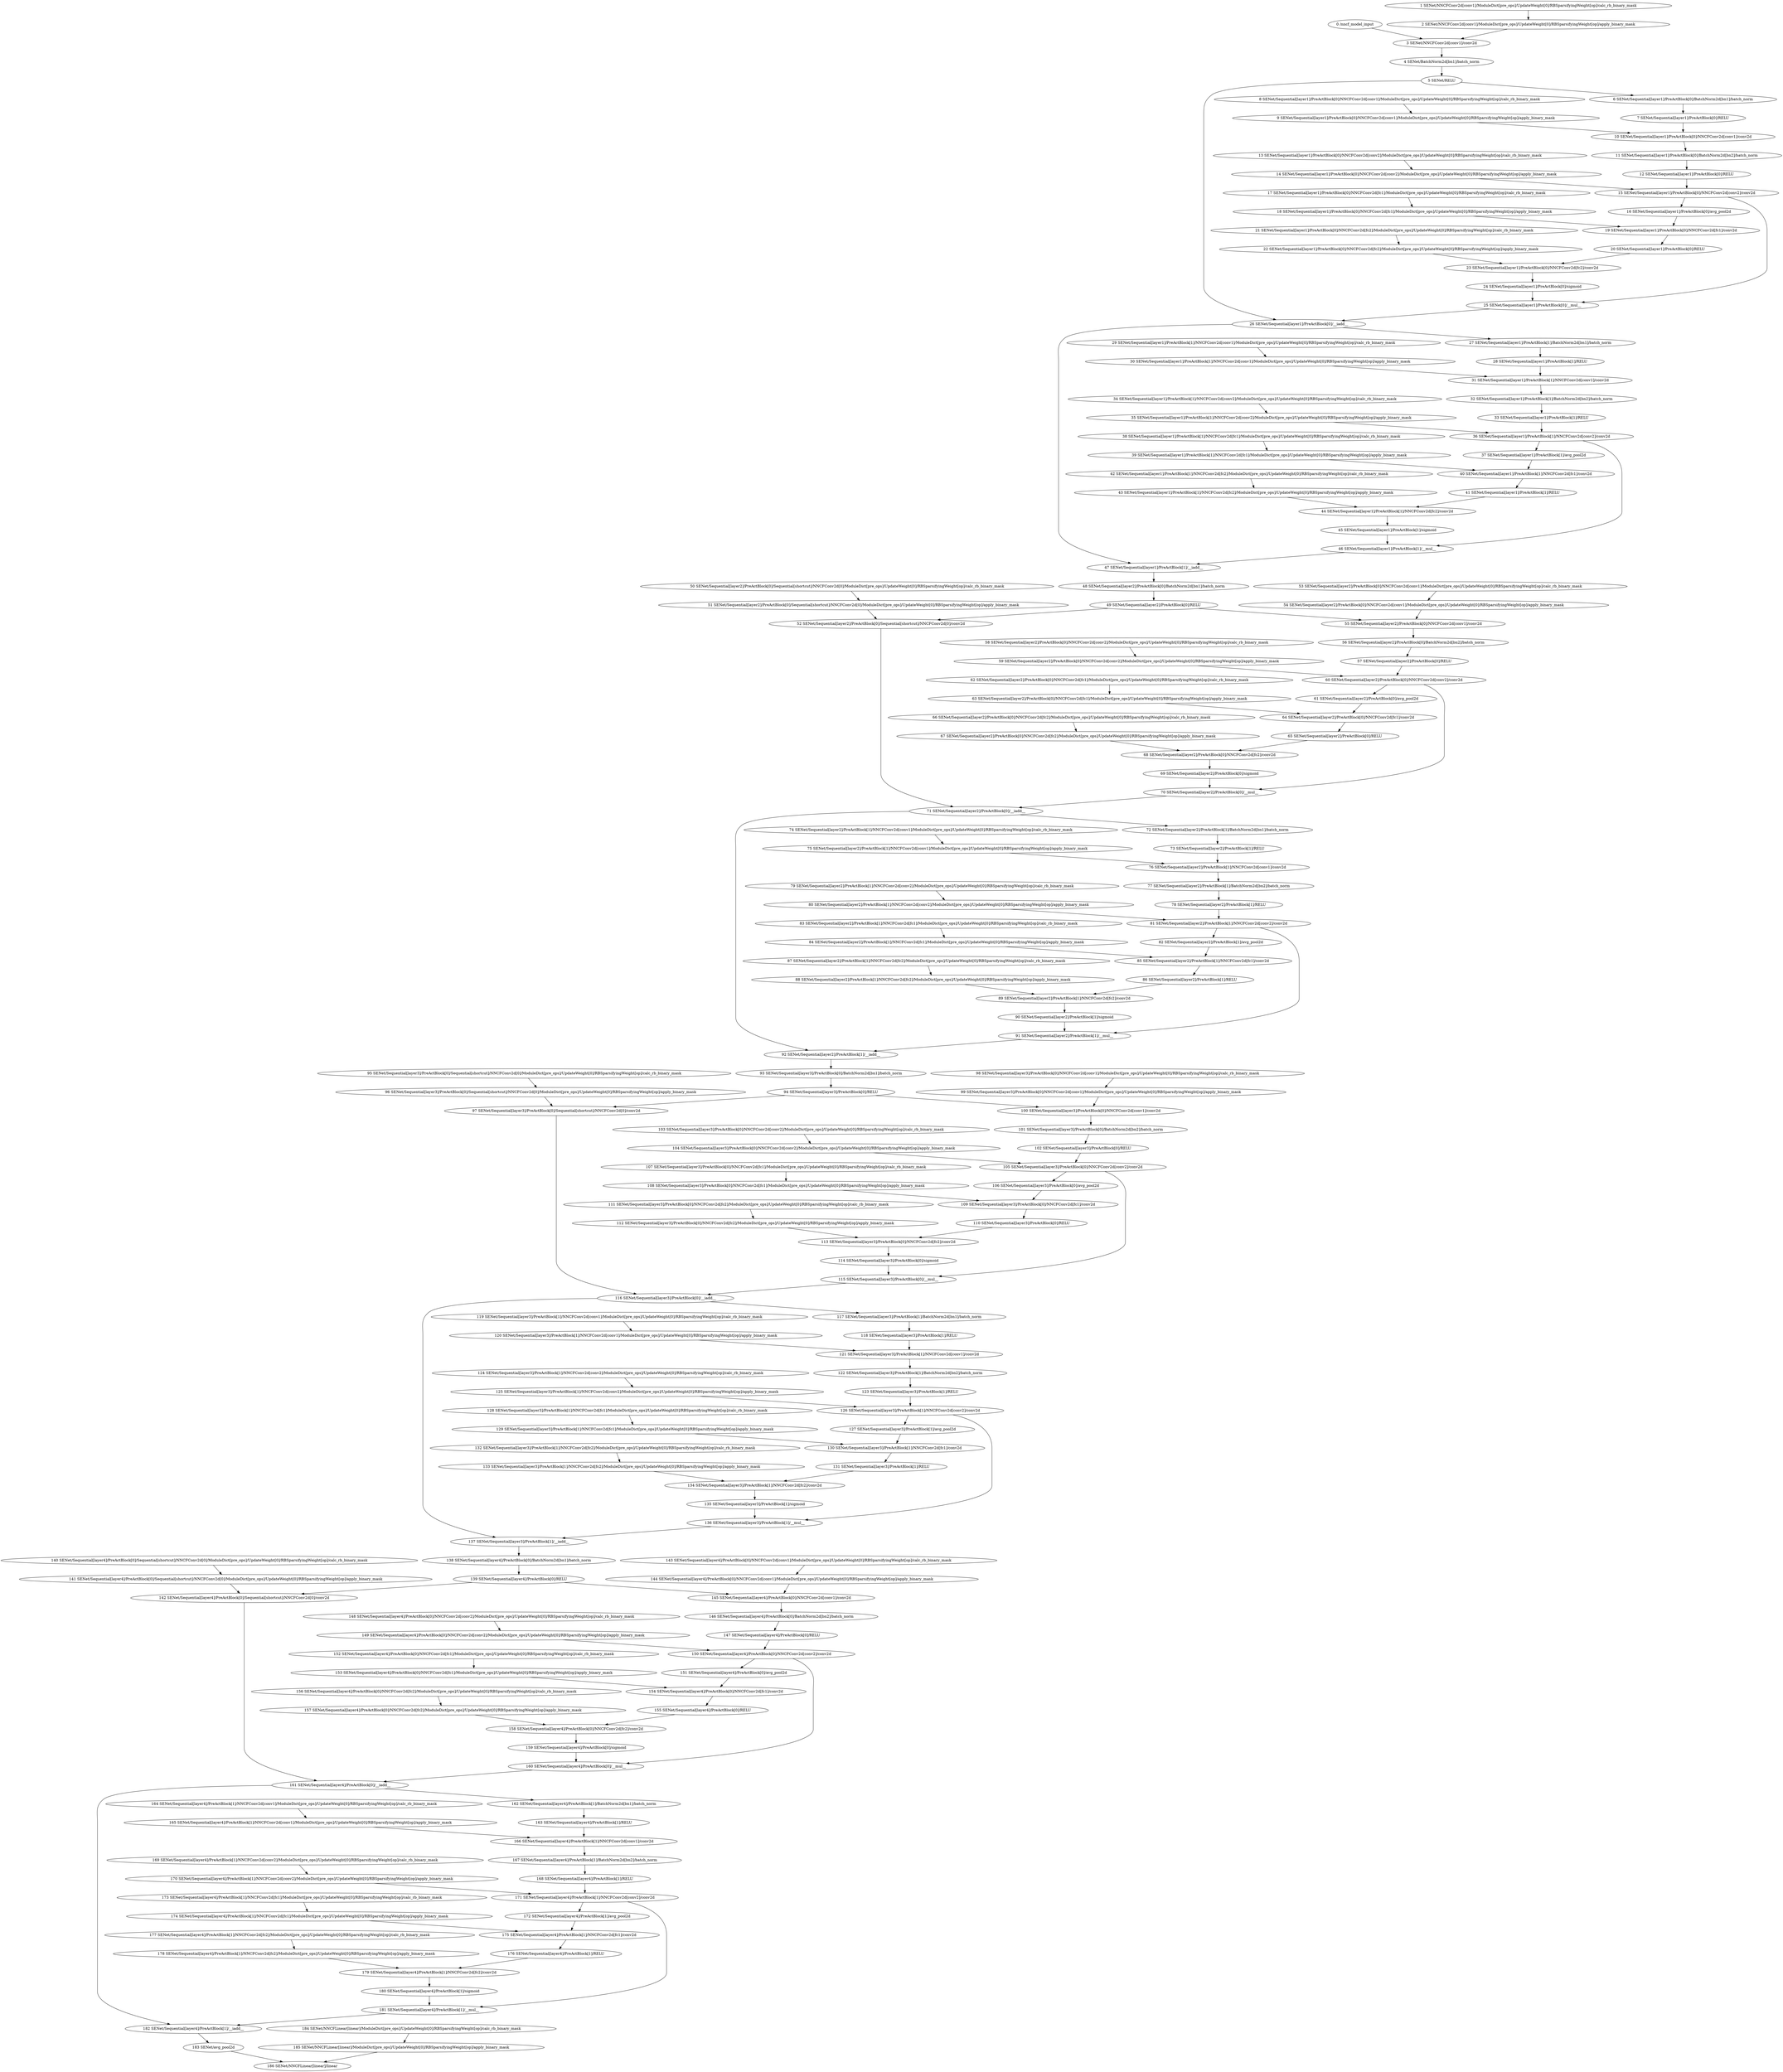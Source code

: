 strict digraph  {
"0 /nncf_model_input" [id=0, scope="", type=nncf_model_input];
"1 SENet/NNCFConv2d[conv1]/ModuleDict[pre_ops]/UpdateWeight[0]/RBSparsifyingWeight[op]/calc_rb_binary_mask" [id=1, scope="SENet/NNCFConv2d[conv1]/ModuleDict[pre_ops]/UpdateWeight[0]/RBSparsifyingWeight[op]", type=calc_rb_binary_mask];
"2 SENet/NNCFConv2d[conv1]/ModuleDict[pre_ops]/UpdateWeight[0]/RBSparsifyingWeight[op]/apply_binary_mask" [id=2, scope="SENet/NNCFConv2d[conv1]/ModuleDict[pre_ops]/UpdateWeight[0]/RBSparsifyingWeight[op]", type=apply_binary_mask];
"3 SENet/NNCFConv2d[conv1]/conv2d" [id=3, scope="SENet/NNCFConv2d[conv1]", type=conv2d];
"4 SENet/BatchNorm2d[bn1]/batch_norm" [id=4, scope="SENet/BatchNorm2d[bn1]", type=batch_norm];
"5 SENet/RELU" [id=5, scope=SENet, type=RELU];
"6 SENet/Sequential[layer1]/PreActBlock[0]/BatchNorm2d[bn1]/batch_norm" [id=6, scope="SENet/Sequential[layer1]/PreActBlock[0]/BatchNorm2d[bn1]", type=batch_norm];
"7 SENet/Sequential[layer1]/PreActBlock[0]/RELU" [id=7, scope="SENet/Sequential[layer1]/PreActBlock[0]", type=RELU];
"8 SENet/Sequential[layer1]/PreActBlock[0]/NNCFConv2d[conv1]/ModuleDict[pre_ops]/UpdateWeight[0]/RBSparsifyingWeight[op]/calc_rb_binary_mask" [id=8, scope="SENet/Sequential[layer1]/PreActBlock[0]/NNCFConv2d[conv1]/ModuleDict[pre_ops]/UpdateWeight[0]/RBSparsifyingWeight[op]", type=calc_rb_binary_mask];
"9 SENet/Sequential[layer1]/PreActBlock[0]/NNCFConv2d[conv1]/ModuleDict[pre_ops]/UpdateWeight[0]/RBSparsifyingWeight[op]/apply_binary_mask" [id=9, scope="SENet/Sequential[layer1]/PreActBlock[0]/NNCFConv2d[conv1]/ModuleDict[pre_ops]/UpdateWeight[0]/RBSparsifyingWeight[op]", type=apply_binary_mask];
"10 SENet/Sequential[layer1]/PreActBlock[0]/NNCFConv2d[conv1]/conv2d" [id=10, scope="SENet/Sequential[layer1]/PreActBlock[0]/NNCFConv2d[conv1]", type=conv2d];
"11 SENet/Sequential[layer1]/PreActBlock[0]/BatchNorm2d[bn2]/batch_norm" [id=11, scope="SENet/Sequential[layer1]/PreActBlock[0]/BatchNorm2d[bn2]", type=batch_norm];
"12 SENet/Sequential[layer1]/PreActBlock[0]/RELU" [id=12, scope="SENet/Sequential[layer1]/PreActBlock[0]", type=RELU];
"13 SENet/Sequential[layer1]/PreActBlock[0]/NNCFConv2d[conv2]/ModuleDict[pre_ops]/UpdateWeight[0]/RBSparsifyingWeight[op]/calc_rb_binary_mask" [id=13, scope="SENet/Sequential[layer1]/PreActBlock[0]/NNCFConv2d[conv2]/ModuleDict[pre_ops]/UpdateWeight[0]/RBSparsifyingWeight[op]", type=calc_rb_binary_mask];
"14 SENet/Sequential[layer1]/PreActBlock[0]/NNCFConv2d[conv2]/ModuleDict[pre_ops]/UpdateWeight[0]/RBSparsifyingWeight[op]/apply_binary_mask" [id=14, scope="SENet/Sequential[layer1]/PreActBlock[0]/NNCFConv2d[conv2]/ModuleDict[pre_ops]/UpdateWeight[0]/RBSparsifyingWeight[op]", type=apply_binary_mask];
"15 SENet/Sequential[layer1]/PreActBlock[0]/NNCFConv2d[conv2]/conv2d" [id=15, scope="SENet/Sequential[layer1]/PreActBlock[0]/NNCFConv2d[conv2]", type=conv2d];
"16 SENet/Sequential[layer1]/PreActBlock[0]/avg_pool2d" [id=16, scope="SENet/Sequential[layer1]/PreActBlock[0]", type=avg_pool2d];
"17 SENet/Sequential[layer1]/PreActBlock[0]/NNCFConv2d[fc1]/ModuleDict[pre_ops]/UpdateWeight[0]/RBSparsifyingWeight[op]/calc_rb_binary_mask" [id=17, scope="SENet/Sequential[layer1]/PreActBlock[0]/NNCFConv2d[fc1]/ModuleDict[pre_ops]/UpdateWeight[0]/RBSparsifyingWeight[op]", type=calc_rb_binary_mask];
"18 SENet/Sequential[layer1]/PreActBlock[0]/NNCFConv2d[fc1]/ModuleDict[pre_ops]/UpdateWeight[0]/RBSparsifyingWeight[op]/apply_binary_mask" [id=18, scope="SENet/Sequential[layer1]/PreActBlock[0]/NNCFConv2d[fc1]/ModuleDict[pre_ops]/UpdateWeight[0]/RBSparsifyingWeight[op]", type=apply_binary_mask];
"19 SENet/Sequential[layer1]/PreActBlock[0]/NNCFConv2d[fc1]/conv2d" [id=19, scope="SENet/Sequential[layer1]/PreActBlock[0]/NNCFConv2d[fc1]", type=conv2d];
"20 SENet/Sequential[layer1]/PreActBlock[0]/RELU" [id=20, scope="SENet/Sequential[layer1]/PreActBlock[0]", type=RELU];
"21 SENet/Sequential[layer1]/PreActBlock[0]/NNCFConv2d[fc2]/ModuleDict[pre_ops]/UpdateWeight[0]/RBSparsifyingWeight[op]/calc_rb_binary_mask" [id=21, scope="SENet/Sequential[layer1]/PreActBlock[0]/NNCFConv2d[fc2]/ModuleDict[pre_ops]/UpdateWeight[0]/RBSparsifyingWeight[op]", type=calc_rb_binary_mask];
"22 SENet/Sequential[layer1]/PreActBlock[0]/NNCFConv2d[fc2]/ModuleDict[pre_ops]/UpdateWeight[0]/RBSparsifyingWeight[op]/apply_binary_mask" [id=22, scope="SENet/Sequential[layer1]/PreActBlock[0]/NNCFConv2d[fc2]/ModuleDict[pre_ops]/UpdateWeight[0]/RBSparsifyingWeight[op]", type=apply_binary_mask];
"23 SENet/Sequential[layer1]/PreActBlock[0]/NNCFConv2d[fc2]/conv2d" [id=23, scope="SENet/Sequential[layer1]/PreActBlock[0]/NNCFConv2d[fc2]", type=conv2d];
"24 SENet/Sequential[layer1]/PreActBlock[0]/sigmoid" [id=24, scope="SENet/Sequential[layer1]/PreActBlock[0]", type=sigmoid];
"25 SENet/Sequential[layer1]/PreActBlock[0]/__mul__" [id=25, scope="SENet/Sequential[layer1]/PreActBlock[0]", type=__mul__];
"26 SENet/Sequential[layer1]/PreActBlock[0]/__iadd__" [id=26, scope="SENet/Sequential[layer1]/PreActBlock[0]", type=__iadd__];
"27 SENet/Sequential[layer1]/PreActBlock[1]/BatchNorm2d[bn1]/batch_norm" [id=27, scope="SENet/Sequential[layer1]/PreActBlock[1]/BatchNorm2d[bn1]", type=batch_norm];
"28 SENet/Sequential[layer1]/PreActBlock[1]/RELU" [id=28, scope="SENet/Sequential[layer1]/PreActBlock[1]", type=RELU];
"29 SENet/Sequential[layer1]/PreActBlock[1]/NNCFConv2d[conv1]/ModuleDict[pre_ops]/UpdateWeight[0]/RBSparsifyingWeight[op]/calc_rb_binary_mask" [id=29, scope="SENet/Sequential[layer1]/PreActBlock[1]/NNCFConv2d[conv1]/ModuleDict[pre_ops]/UpdateWeight[0]/RBSparsifyingWeight[op]", type=calc_rb_binary_mask];
"30 SENet/Sequential[layer1]/PreActBlock[1]/NNCFConv2d[conv1]/ModuleDict[pre_ops]/UpdateWeight[0]/RBSparsifyingWeight[op]/apply_binary_mask" [id=30, scope="SENet/Sequential[layer1]/PreActBlock[1]/NNCFConv2d[conv1]/ModuleDict[pre_ops]/UpdateWeight[0]/RBSparsifyingWeight[op]", type=apply_binary_mask];
"31 SENet/Sequential[layer1]/PreActBlock[1]/NNCFConv2d[conv1]/conv2d" [id=31, scope="SENet/Sequential[layer1]/PreActBlock[1]/NNCFConv2d[conv1]", type=conv2d];
"32 SENet/Sequential[layer1]/PreActBlock[1]/BatchNorm2d[bn2]/batch_norm" [id=32, scope="SENet/Sequential[layer1]/PreActBlock[1]/BatchNorm2d[bn2]", type=batch_norm];
"33 SENet/Sequential[layer1]/PreActBlock[1]/RELU" [id=33, scope="SENet/Sequential[layer1]/PreActBlock[1]", type=RELU];
"34 SENet/Sequential[layer1]/PreActBlock[1]/NNCFConv2d[conv2]/ModuleDict[pre_ops]/UpdateWeight[0]/RBSparsifyingWeight[op]/calc_rb_binary_mask" [id=34, scope="SENet/Sequential[layer1]/PreActBlock[1]/NNCFConv2d[conv2]/ModuleDict[pre_ops]/UpdateWeight[0]/RBSparsifyingWeight[op]", type=calc_rb_binary_mask];
"35 SENet/Sequential[layer1]/PreActBlock[1]/NNCFConv2d[conv2]/ModuleDict[pre_ops]/UpdateWeight[0]/RBSparsifyingWeight[op]/apply_binary_mask" [id=35, scope="SENet/Sequential[layer1]/PreActBlock[1]/NNCFConv2d[conv2]/ModuleDict[pre_ops]/UpdateWeight[0]/RBSparsifyingWeight[op]", type=apply_binary_mask];
"36 SENet/Sequential[layer1]/PreActBlock[1]/NNCFConv2d[conv2]/conv2d" [id=36, scope="SENet/Sequential[layer1]/PreActBlock[1]/NNCFConv2d[conv2]", type=conv2d];
"37 SENet/Sequential[layer1]/PreActBlock[1]/avg_pool2d" [id=37, scope="SENet/Sequential[layer1]/PreActBlock[1]", type=avg_pool2d];
"38 SENet/Sequential[layer1]/PreActBlock[1]/NNCFConv2d[fc1]/ModuleDict[pre_ops]/UpdateWeight[0]/RBSparsifyingWeight[op]/calc_rb_binary_mask" [id=38, scope="SENet/Sequential[layer1]/PreActBlock[1]/NNCFConv2d[fc1]/ModuleDict[pre_ops]/UpdateWeight[0]/RBSparsifyingWeight[op]", type=calc_rb_binary_mask];
"39 SENet/Sequential[layer1]/PreActBlock[1]/NNCFConv2d[fc1]/ModuleDict[pre_ops]/UpdateWeight[0]/RBSparsifyingWeight[op]/apply_binary_mask" [id=39, scope="SENet/Sequential[layer1]/PreActBlock[1]/NNCFConv2d[fc1]/ModuleDict[pre_ops]/UpdateWeight[0]/RBSparsifyingWeight[op]", type=apply_binary_mask];
"40 SENet/Sequential[layer1]/PreActBlock[1]/NNCFConv2d[fc1]/conv2d" [id=40, scope="SENet/Sequential[layer1]/PreActBlock[1]/NNCFConv2d[fc1]", type=conv2d];
"41 SENet/Sequential[layer1]/PreActBlock[1]/RELU" [id=41, scope="SENet/Sequential[layer1]/PreActBlock[1]", type=RELU];
"42 SENet/Sequential[layer1]/PreActBlock[1]/NNCFConv2d[fc2]/ModuleDict[pre_ops]/UpdateWeight[0]/RBSparsifyingWeight[op]/calc_rb_binary_mask" [id=42, scope="SENet/Sequential[layer1]/PreActBlock[1]/NNCFConv2d[fc2]/ModuleDict[pre_ops]/UpdateWeight[0]/RBSparsifyingWeight[op]", type=calc_rb_binary_mask];
"43 SENet/Sequential[layer1]/PreActBlock[1]/NNCFConv2d[fc2]/ModuleDict[pre_ops]/UpdateWeight[0]/RBSparsifyingWeight[op]/apply_binary_mask" [id=43, scope="SENet/Sequential[layer1]/PreActBlock[1]/NNCFConv2d[fc2]/ModuleDict[pre_ops]/UpdateWeight[0]/RBSparsifyingWeight[op]", type=apply_binary_mask];
"44 SENet/Sequential[layer1]/PreActBlock[1]/NNCFConv2d[fc2]/conv2d" [id=44, scope="SENet/Sequential[layer1]/PreActBlock[1]/NNCFConv2d[fc2]", type=conv2d];
"45 SENet/Sequential[layer1]/PreActBlock[1]/sigmoid" [id=45, scope="SENet/Sequential[layer1]/PreActBlock[1]", type=sigmoid];
"46 SENet/Sequential[layer1]/PreActBlock[1]/__mul__" [id=46, scope="SENet/Sequential[layer1]/PreActBlock[1]", type=__mul__];
"47 SENet/Sequential[layer1]/PreActBlock[1]/__iadd__" [id=47, scope="SENet/Sequential[layer1]/PreActBlock[1]", type=__iadd__];
"48 SENet/Sequential[layer2]/PreActBlock[0]/BatchNorm2d[bn1]/batch_norm" [id=48, scope="SENet/Sequential[layer2]/PreActBlock[0]/BatchNorm2d[bn1]", type=batch_norm];
"49 SENet/Sequential[layer2]/PreActBlock[0]/RELU" [id=49, scope="SENet/Sequential[layer2]/PreActBlock[0]", type=RELU];
"50 SENet/Sequential[layer2]/PreActBlock[0]/Sequential[shortcut]/NNCFConv2d[0]/ModuleDict[pre_ops]/UpdateWeight[0]/RBSparsifyingWeight[op]/calc_rb_binary_mask" [id=50, scope="SENet/Sequential[layer2]/PreActBlock[0]/Sequential[shortcut]/NNCFConv2d[0]/ModuleDict[pre_ops]/UpdateWeight[0]/RBSparsifyingWeight[op]", type=calc_rb_binary_mask];
"51 SENet/Sequential[layer2]/PreActBlock[0]/Sequential[shortcut]/NNCFConv2d[0]/ModuleDict[pre_ops]/UpdateWeight[0]/RBSparsifyingWeight[op]/apply_binary_mask" [id=51, scope="SENet/Sequential[layer2]/PreActBlock[0]/Sequential[shortcut]/NNCFConv2d[0]/ModuleDict[pre_ops]/UpdateWeight[0]/RBSparsifyingWeight[op]", type=apply_binary_mask];
"52 SENet/Sequential[layer2]/PreActBlock[0]/Sequential[shortcut]/NNCFConv2d[0]/conv2d" [id=52, scope="SENet/Sequential[layer2]/PreActBlock[0]/Sequential[shortcut]/NNCFConv2d[0]", type=conv2d];
"53 SENet/Sequential[layer2]/PreActBlock[0]/NNCFConv2d[conv1]/ModuleDict[pre_ops]/UpdateWeight[0]/RBSparsifyingWeight[op]/calc_rb_binary_mask" [id=53, scope="SENet/Sequential[layer2]/PreActBlock[0]/NNCFConv2d[conv1]/ModuleDict[pre_ops]/UpdateWeight[0]/RBSparsifyingWeight[op]", type=calc_rb_binary_mask];
"54 SENet/Sequential[layer2]/PreActBlock[0]/NNCFConv2d[conv1]/ModuleDict[pre_ops]/UpdateWeight[0]/RBSparsifyingWeight[op]/apply_binary_mask" [id=54, scope="SENet/Sequential[layer2]/PreActBlock[0]/NNCFConv2d[conv1]/ModuleDict[pre_ops]/UpdateWeight[0]/RBSparsifyingWeight[op]", type=apply_binary_mask];
"55 SENet/Sequential[layer2]/PreActBlock[0]/NNCFConv2d[conv1]/conv2d" [id=55, scope="SENet/Sequential[layer2]/PreActBlock[0]/NNCFConv2d[conv1]", type=conv2d];
"56 SENet/Sequential[layer2]/PreActBlock[0]/BatchNorm2d[bn2]/batch_norm" [id=56, scope="SENet/Sequential[layer2]/PreActBlock[0]/BatchNorm2d[bn2]", type=batch_norm];
"57 SENet/Sequential[layer2]/PreActBlock[0]/RELU" [id=57, scope="SENet/Sequential[layer2]/PreActBlock[0]", type=RELU];
"58 SENet/Sequential[layer2]/PreActBlock[0]/NNCFConv2d[conv2]/ModuleDict[pre_ops]/UpdateWeight[0]/RBSparsifyingWeight[op]/calc_rb_binary_mask" [id=58, scope="SENet/Sequential[layer2]/PreActBlock[0]/NNCFConv2d[conv2]/ModuleDict[pre_ops]/UpdateWeight[0]/RBSparsifyingWeight[op]", type=calc_rb_binary_mask];
"59 SENet/Sequential[layer2]/PreActBlock[0]/NNCFConv2d[conv2]/ModuleDict[pre_ops]/UpdateWeight[0]/RBSparsifyingWeight[op]/apply_binary_mask" [id=59, scope="SENet/Sequential[layer2]/PreActBlock[0]/NNCFConv2d[conv2]/ModuleDict[pre_ops]/UpdateWeight[0]/RBSparsifyingWeight[op]", type=apply_binary_mask];
"60 SENet/Sequential[layer2]/PreActBlock[0]/NNCFConv2d[conv2]/conv2d" [id=60, scope="SENet/Sequential[layer2]/PreActBlock[0]/NNCFConv2d[conv2]", type=conv2d];
"61 SENet/Sequential[layer2]/PreActBlock[0]/avg_pool2d" [id=61, scope="SENet/Sequential[layer2]/PreActBlock[0]", type=avg_pool2d];
"62 SENet/Sequential[layer2]/PreActBlock[0]/NNCFConv2d[fc1]/ModuleDict[pre_ops]/UpdateWeight[0]/RBSparsifyingWeight[op]/calc_rb_binary_mask" [id=62, scope="SENet/Sequential[layer2]/PreActBlock[0]/NNCFConv2d[fc1]/ModuleDict[pre_ops]/UpdateWeight[0]/RBSparsifyingWeight[op]", type=calc_rb_binary_mask];
"63 SENet/Sequential[layer2]/PreActBlock[0]/NNCFConv2d[fc1]/ModuleDict[pre_ops]/UpdateWeight[0]/RBSparsifyingWeight[op]/apply_binary_mask" [id=63, scope="SENet/Sequential[layer2]/PreActBlock[0]/NNCFConv2d[fc1]/ModuleDict[pre_ops]/UpdateWeight[0]/RBSparsifyingWeight[op]", type=apply_binary_mask];
"64 SENet/Sequential[layer2]/PreActBlock[0]/NNCFConv2d[fc1]/conv2d" [id=64, scope="SENet/Sequential[layer2]/PreActBlock[0]/NNCFConv2d[fc1]", type=conv2d];
"65 SENet/Sequential[layer2]/PreActBlock[0]/RELU" [id=65, scope="SENet/Sequential[layer2]/PreActBlock[0]", type=RELU];
"66 SENet/Sequential[layer2]/PreActBlock[0]/NNCFConv2d[fc2]/ModuleDict[pre_ops]/UpdateWeight[0]/RBSparsifyingWeight[op]/calc_rb_binary_mask" [id=66, scope="SENet/Sequential[layer2]/PreActBlock[0]/NNCFConv2d[fc2]/ModuleDict[pre_ops]/UpdateWeight[0]/RBSparsifyingWeight[op]", type=calc_rb_binary_mask];
"67 SENet/Sequential[layer2]/PreActBlock[0]/NNCFConv2d[fc2]/ModuleDict[pre_ops]/UpdateWeight[0]/RBSparsifyingWeight[op]/apply_binary_mask" [id=67, scope="SENet/Sequential[layer2]/PreActBlock[0]/NNCFConv2d[fc2]/ModuleDict[pre_ops]/UpdateWeight[0]/RBSparsifyingWeight[op]", type=apply_binary_mask];
"68 SENet/Sequential[layer2]/PreActBlock[0]/NNCFConv2d[fc2]/conv2d" [id=68, scope="SENet/Sequential[layer2]/PreActBlock[0]/NNCFConv2d[fc2]", type=conv2d];
"69 SENet/Sequential[layer2]/PreActBlock[0]/sigmoid" [id=69, scope="SENet/Sequential[layer2]/PreActBlock[0]", type=sigmoid];
"70 SENet/Sequential[layer2]/PreActBlock[0]/__mul__" [id=70, scope="SENet/Sequential[layer2]/PreActBlock[0]", type=__mul__];
"71 SENet/Sequential[layer2]/PreActBlock[0]/__iadd__" [id=71, scope="SENet/Sequential[layer2]/PreActBlock[0]", type=__iadd__];
"72 SENet/Sequential[layer2]/PreActBlock[1]/BatchNorm2d[bn1]/batch_norm" [id=72, scope="SENet/Sequential[layer2]/PreActBlock[1]/BatchNorm2d[bn1]", type=batch_norm];
"73 SENet/Sequential[layer2]/PreActBlock[1]/RELU" [id=73, scope="SENet/Sequential[layer2]/PreActBlock[1]", type=RELU];
"74 SENet/Sequential[layer2]/PreActBlock[1]/NNCFConv2d[conv1]/ModuleDict[pre_ops]/UpdateWeight[0]/RBSparsifyingWeight[op]/calc_rb_binary_mask" [id=74, scope="SENet/Sequential[layer2]/PreActBlock[1]/NNCFConv2d[conv1]/ModuleDict[pre_ops]/UpdateWeight[0]/RBSparsifyingWeight[op]", type=calc_rb_binary_mask];
"75 SENet/Sequential[layer2]/PreActBlock[1]/NNCFConv2d[conv1]/ModuleDict[pre_ops]/UpdateWeight[0]/RBSparsifyingWeight[op]/apply_binary_mask" [id=75, scope="SENet/Sequential[layer2]/PreActBlock[1]/NNCFConv2d[conv1]/ModuleDict[pre_ops]/UpdateWeight[0]/RBSparsifyingWeight[op]", type=apply_binary_mask];
"76 SENet/Sequential[layer2]/PreActBlock[1]/NNCFConv2d[conv1]/conv2d" [id=76, scope="SENet/Sequential[layer2]/PreActBlock[1]/NNCFConv2d[conv1]", type=conv2d];
"77 SENet/Sequential[layer2]/PreActBlock[1]/BatchNorm2d[bn2]/batch_norm" [id=77, scope="SENet/Sequential[layer2]/PreActBlock[1]/BatchNorm2d[bn2]", type=batch_norm];
"78 SENet/Sequential[layer2]/PreActBlock[1]/RELU" [id=78, scope="SENet/Sequential[layer2]/PreActBlock[1]", type=RELU];
"79 SENet/Sequential[layer2]/PreActBlock[1]/NNCFConv2d[conv2]/ModuleDict[pre_ops]/UpdateWeight[0]/RBSparsifyingWeight[op]/calc_rb_binary_mask" [id=79, scope="SENet/Sequential[layer2]/PreActBlock[1]/NNCFConv2d[conv2]/ModuleDict[pre_ops]/UpdateWeight[0]/RBSparsifyingWeight[op]", type=calc_rb_binary_mask];
"80 SENet/Sequential[layer2]/PreActBlock[1]/NNCFConv2d[conv2]/ModuleDict[pre_ops]/UpdateWeight[0]/RBSparsifyingWeight[op]/apply_binary_mask" [id=80, scope="SENet/Sequential[layer2]/PreActBlock[1]/NNCFConv2d[conv2]/ModuleDict[pre_ops]/UpdateWeight[0]/RBSparsifyingWeight[op]", type=apply_binary_mask];
"81 SENet/Sequential[layer2]/PreActBlock[1]/NNCFConv2d[conv2]/conv2d" [id=81, scope="SENet/Sequential[layer2]/PreActBlock[1]/NNCFConv2d[conv2]", type=conv2d];
"82 SENet/Sequential[layer2]/PreActBlock[1]/avg_pool2d" [id=82, scope="SENet/Sequential[layer2]/PreActBlock[1]", type=avg_pool2d];
"83 SENet/Sequential[layer2]/PreActBlock[1]/NNCFConv2d[fc1]/ModuleDict[pre_ops]/UpdateWeight[0]/RBSparsifyingWeight[op]/calc_rb_binary_mask" [id=83, scope="SENet/Sequential[layer2]/PreActBlock[1]/NNCFConv2d[fc1]/ModuleDict[pre_ops]/UpdateWeight[0]/RBSparsifyingWeight[op]", type=calc_rb_binary_mask];
"84 SENet/Sequential[layer2]/PreActBlock[1]/NNCFConv2d[fc1]/ModuleDict[pre_ops]/UpdateWeight[0]/RBSparsifyingWeight[op]/apply_binary_mask" [id=84, scope="SENet/Sequential[layer2]/PreActBlock[1]/NNCFConv2d[fc1]/ModuleDict[pre_ops]/UpdateWeight[0]/RBSparsifyingWeight[op]", type=apply_binary_mask];
"85 SENet/Sequential[layer2]/PreActBlock[1]/NNCFConv2d[fc1]/conv2d" [id=85, scope="SENet/Sequential[layer2]/PreActBlock[1]/NNCFConv2d[fc1]", type=conv2d];
"86 SENet/Sequential[layer2]/PreActBlock[1]/RELU" [id=86, scope="SENet/Sequential[layer2]/PreActBlock[1]", type=RELU];
"87 SENet/Sequential[layer2]/PreActBlock[1]/NNCFConv2d[fc2]/ModuleDict[pre_ops]/UpdateWeight[0]/RBSparsifyingWeight[op]/calc_rb_binary_mask" [id=87, scope="SENet/Sequential[layer2]/PreActBlock[1]/NNCFConv2d[fc2]/ModuleDict[pre_ops]/UpdateWeight[0]/RBSparsifyingWeight[op]", type=calc_rb_binary_mask];
"88 SENet/Sequential[layer2]/PreActBlock[1]/NNCFConv2d[fc2]/ModuleDict[pre_ops]/UpdateWeight[0]/RBSparsifyingWeight[op]/apply_binary_mask" [id=88, scope="SENet/Sequential[layer2]/PreActBlock[1]/NNCFConv2d[fc2]/ModuleDict[pre_ops]/UpdateWeight[0]/RBSparsifyingWeight[op]", type=apply_binary_mask];
"89 SENet/Sequential[layer2]/PreActBlock[1]/NNCFConv2d[fc2]/conv2d" [id=89, scope="SENet/Sequential[layer2]/PreActBlock[1]/NNCFConv2d[fc2]", type=conv2d];
"90 SENet/Sequential[layer2]/PreActBlock[1]/sigmoid" [id=90, scope="SENet/Sequential[layer2]/PreActBlock[1]", type=sigmoid];
"91 SENet/Sequential[layer2]/PreActBlock[1]/__mul__" [id=91, scope="SENet/Sequential[layer2]/PreActBlock[1]", type=__mul__];
"92 SENet/Sequential[layer2]/PreActBlock[1]/__iadd__" [id=92, scope="SENet/Sequential[layer2]/PreActBlock[1]", type=__iadd__];
"93 SENet/Sequential[layer3]/PreActBlock[0]/BatchNorm2d[bn1]/batch_norm" [id=93, scope="SENet/Sequential[layer3]/PreActBlock[0]/BatchNorm2d[bn1]", type=batch_norm];
"94 SENet/Sequential[layer3]/PreActBlock[0]/RELU" [id=94, scope="SENet/Sequential[layer3]/PreActBlock[0]", type=RELU];
"95 SENet/Sequential[layer3]/PreActBlock[0]/Sequential[shortcut]/NNCFConv2d[0]/ModuleDict[pre_ops]/UpdateWeight[0]/RBSparsifyingWeight[op]/calc_rb_binary_mask" [id=95, scope="SENet/Sequential[layer3]/PreActBlock[0]/Sequential[shortcut]/NNCFConv2d[0]/ModuleDict[pre_ops]/UpdateWeight[0]/RBSparsifyingWeight[op]", type=calc_rb_binary_mask];
"96 SENet/Sequential[layer3]/PreActBlock[0]/Sequential[shortcut]/NNCFConv2d[0]/ModuleDict[pre_ops]/UpdateWeight[0]/RBSparsifyingWeight[op]/apply_binary_mask" [id=96, scope="SENet/Sequential[layer3]/PreActBlock[0]/Sequential[shortcut]/NNCFConv2d[0]/ModuleDict[pre_ops]/UpdateWeight[0]/RBSparsifyingWeight[op]", type=apply_binary_mask];
"97 SENet/Sequential[layer3]/PreActBlock[0]/Sequential[shortcut]/NNCFConv2d[0]/conv2d" [id=97, scope="SENet/Sequential[layer3]/PreActBlock[0]/Sequential[shortcut]/NNCFConv2d[0]", type=conv2d];
"98 SENet/Sequential[layer3]/PreActBlock[0]/NNCFConv2d[conv1]/ModuleDict[pre_ops]/UpdateWeight[0]/RBSparsifyingWeight[op]/calc_rb_binary_mask" [id=98, scope="SENet/Sequential[layer3]/PreActBlock[0]/NNCFConv2d[conv1]/ModuleDict[pre_ops]/UpdateWeight[0]/RBSparsifyingWeight[op]", type=calc_rb_binary_mask];
"99 SENet/Sequential[layer3]/PreActBlock[0]/NNCFConv2d[conv1]/ModuleDict[pre_ops]/UpdateWeight[0]/RBSparsifyingWeight[op]/apply_binary_mask" [id=99, scope="SENet/Sequential[layer3]/PreActBlock[0]/NNCFConv2d[conv1]/ModuleDict[pre_ops]/UpdateWeight[0]/RBSparsifyingWeight[op]", type=apply_binary_mask];
"100 SENet/Sequential[layer3]/PreActBlock[0]/NNCFConv2d[conv1]/conv2d" [id=100, scope="SENet/Sequential[layer3]/PreActBlock[0]/NNCFConv2d[conv1]", type=conv2d];
"101 SENet/Sequential[layer3]/PreActBlock[0]/BatchNorm2d[bn2]/batch_norm" [id=101, scope="SENet/Sequential[layer3]/PreActBlock[0]/BatchNorm2d[bn2]", type=batch_norm];
"102 SENet/Sequential[layer3]/PreActBlock[0]/RELU" [id=102, scope="SENet/Sequential[layer3]/PreActBlock[0]", type=RELU];
"103 SENet/Sequential[layer3]/PreActBlock[0]/NNCFConv2d[conv2]/ModuleDict[pre_ops]/UpdateWeight[0]/RBSparsifyingWeight[op]/calc_rb_binary_mask" [id=103, scope="SENet/Sequential[layer3]/PreActBlock[0]/NNCFConv2d[conv2]/ModuleDict[pre_ops]/UpdateWeight[0]/RBSparsifyingWeight[op]", type=calc_rb_binary_mask];
"104 SENet/Sequential[layer3]/PreActBlock[0]/NNCFConv2d[conv2]/ModuleDict[pre_ops]/UpdateWeight[0]/RBSparsifyingWeight[op]/apply_binary_mask" [id=104, scope="SENet/Sequential[layer3]/PreActBlock[0]/NNCFConv2d[conv2]/ModuleDict[pre_ops]/UpdateWeight[0]/RBSparsifyingWeight[op]", type=apply_binary_mask];
"105 SENet/Sequential[layer3]/PreActBlock[0]/NNCFConv2d[conv2]/conv2d" [id=105, scope="SENet/Sequential[layer3]/PreActBlock[0]/NNCFConv2d[conv2]", type=conv2d];
"106 SENet/Sequential[layer3]/PreActBlock[0]/avg_pool2d" [id=106, scope="SENet/Sequential[layer3]/PreActBlock[0]", type=avg_pool2d];
"107 SENet/Sequential[layer3]/PreActBlock[0]/NNCFConv2d[fc1]/ModuleDict[pre_ops]/UpdateWeight[0]/RBSparsifyingWeight[op]/calc_rb_binary_mask" [id=107, scope="SENet/Sequential[layer3]/PreActBlock[0]/NNCFConv2d[fc1]/ModuleDict[pre_ops]/UpdateWeight[0]/RBSparsifyingWeight[op]", type=calc_rb_binary_mask];
"108 SENet/Sequential[layer3]/PreActBlock[0]/NNCFConv2d[fc1]/ModuleDict[pre_ops]/UpdateWeight[0]/RBSparsifyingWeight[op]/apply_binary_mask" [id=108, scope="SENet/Sequential[layer3]/PreActBlock[0]/NNCFConv2d[fc1]/ModuleDict[pre_ops]/UpdateWeight[0]/RBSparsifyingWeight[op]", type=apply_binary_mask];
"109 SENet/Sequential[layer3]/PreActBlock[0]/NNCFConv2d[fc1]/conv2d" [id=109, scope="SENet/Sequential[layer3]/PreActBlock[0]/NNCFConv2d[fc1]", type=conv2d];
"110 SENet/Sequential[layer3]/PreActBlock[0]/RELU" [id=110, scope="SENet/Sequential[layer3]/PreActBlock[0]", type=RELU];
"111 SENet/Sequential[layer3]/PreActBlock[0]/NNCFConv2d[fc2]/ModuleDict[pre_ops]/UpdateWeight[0]/RBSparsifyingWeight[op]/calc_rb_binary_mask" [id=111, scope="SENet/Sequential[layer3]/PreActBlock[0]/NNCFConv2d[fc2]/ModuleDict[pre_ops]/UpdateWeight[0]/RBSparsifyingWeight[op]", type=calc_rb_binary_mask];
"112 SENet/Sequential[layer3]/PreActBlock[0]/NNCFConv2d[fc2]/ModuleDict[pre_ops]/UpdateWeight[0]/RBSparsifyingWeight[op]/apply_binary_mask" [id=112, scope="SENet/Sequential[layer3]/PreActBlock[0]/NNCFConv2d[fc2]/ModuleDict[pre_ops]/UpdateWeight[0]/RBSparsifyingWeight[op]", type=apply_binary_mask];
"113 SENet/Sequential[layer3]/PreActBlock[0]/NNCFConv2d[fc2]/conv2d" [id=113, scope="SENet/Sequential[layer3]/PreActBlock[0]/NNCFConv2d[fc2]", type=conv2d];
"114 SENet/Sequential[layer3]/PreActBlock[0]/sigmoid" [id=114, scope="SENet/Sequential[layer3]/PreActBlock[0]", type=sigmoid];
"115 SENet/Sequential[layer3]/PreActBlock[0]/__mul__" [id=115, scope="SENet/Sequential[layer3]/PreActBlock[0]", type=__mul__];
"116 SENet/Sequential[layer3]/PreActBlock[0]/__iadd__" [id=116, scope="SENet/Sequential[layer3]/PreActBlock[0]", type=__iadd__];
"117 SENet/Sequential[layer3]/PreActBlock[1]/BatchNorm2d[bn1]/batch_norm" [id=117, scope="SENet/Sequential[layer3]/PreActBlock[1]/BatchNorm2d[bn1]", type=batch_norm];
"118 SENet/Sequential[layer3]/PreActBlock[1]/RELU" [id=118, scope="SENet/Sequential[layer3]/PreActBlock[1]", type=RELU];
"119 SENet/Sequential[layer3]/PreActBlock[1]/NNCFConv2d[conv1]/ModuleDict[pre_ops]/UpdateWeight[0]/RBSparsifyingWeight[op]/calc_rb_binary_mask" [id=119, scope="SENet/Sequential[layer3]/PreActBlock[1]/NNCFConv2d[conv1]/ModuleDict[pre_ops]/UpdateWeight[0]/RBSparsifyingWeight[op]", type=calc_rb_binary_mask];
"120 SENet/Sequential[layer3]/PreActBlock[1]/NNCFConv2d[conv1]/ModuleDict[pre_ops]/UpdateWeight[0]/RBSparsifyingWeight[op]/apply_binary_mask" [id=120, scope="SENet/Sequential[layer3]/PreActBlock[1]/NNCFConv2d[conv1]/ModuleDict[pre_ops]/UpdateWeight[0]/RBSparsifyingWeight[op]", type=apply_binary_mask];
"121 SENet/Sequential[layer3]/PreActBlock[1]/NNCFConv2d[conv1]/conv2d" [id=121, scope="SENet/Sequential[layer3]/PreActBlock[1]/NNCFConv2d[conv1]", type=conv2d];
"122 SENet/Sequential[layer3]/PreActBlock[1]/BatchNorm2d[bn2]/batch_norm" [id=122, scope="SENet/Sequential[layer3]/PreActBlock[1]/BatchNorm2d[bn2]", type=batch_norm];
"123 SENet/Sequential[layer3]/PreActBlock[1]/RELU" [id=123, scope="SENet/Sequential[layer3]/PreActBlock[1]", type=RELU];
"124 SENet/Sequential[layer3]/PreActBlock[1]/NNCFConv2d[conv2]/ModuleDict[pre_ops]/UpdateWeight[0]/RBSparsifyingWeight[op]/calc_rb_binary_mask" [id=124, scope="SENet/Sequential[layer3]/PreActBlock[1]/NNCFConv2d[conv2]/ModuleDict[pre_ops]/UpdateWeight[0]/RBSparsifyingWeight[op]", type=calc_rb_binary_mask];
"125 SENet/Sequential[layer3]/PreActBlock[1]/NNCFConv2d[conv2]/ModuleDict[pre_ops]/UpdateWeight[0]/RBSparsifyingWeight[op]/apply_binary_mask" [id=125, scope="SENet/Sequential[layer3]/PreActBlock[1]/NNCFConv2d[conv2]/ModuleDict[pre_ops]/UpdateWeight[0]/RBSparsifyingWeight[op]", type=apply_binary_mask];
"126 SENet/Sequential[layer3]/PreActBlock[1]/NNCFConv2d[conv2]/conv2d" [id=126, scope="SENet/Sequential[layer3]/PreActBlock[1]/NNCFConv2d[conv2]", type=conv2d];
"127 SENet/Sequential[layer3]/PreActBlock[1]/avg_pool2d" [id=127, scope="SENet/Sequential[layer3]/PreActBlock[1]", type=avg_pool2d];
"128 SENet/Sequential[layer3]/PreActBlock[1]/NNCFConv2d[fc1]/ModuleDict[pre_ops]/UpdateWeight[0]/RBSparsifyingWeight[op]/calc_rb_binary_mask" [id=128, scope="SENet/Sequential[layer3]/PreActBlock[1]/NNCFConv2d[fc1]/ModuleDict[pre_ops]/UpdateWeight[0]/RBSparsifyingWeight[op]", type=calc_rb_binary_mask];
"129 SENet/Sequential[layer3]/PreActBlock[1]/NNCFConv2d[fc1]/ModuleDict[pre_ops]/UpdateWeight[0]/RBSparsifyingWeight[op]/apply_binary_mask" [id=129, scope="SENet/Sequential[layer3]/PreActBlock[1]/NNCFConv2d[fc1]/ModuleDict[pre_ops]/UpdateWeight[0]/RBSparsifyingWeight[op]", type=apply_binary_mask];
"130 SENet/Sequential[layer3]/PreActBlock[1]/NNCFConv2d[fc1]/conv2d" [id=130, scope="SENet/Sequential[layer3]/PreActBlock[1]/NNCFConv2d[fc1]", type=conv2d];
"131 SENet/Sequential[layer3]/PreActBlock[1]/RELU" [id=131, scope="SENet/Sequential[layer3]/PreActBlock[1]", type=RELU];
"132 SENet/Sequential[layer3]/PreActBlock[1]/NNCFConv2d[fc2]/ModuleDict[pre_ops]/UpdateWeight[0]/RBSparsifyingWeight[op]/calc_rb_binary_mask" [id=132, scope="SENet/Sequential[layer3]/PreActBlock[1]/NNCFConv2d[fc2]/ModuleDict[pre_ops]/UpdateWeight[0]/RBSparsifyingWeight[op]", type=calc_rb_binary_mask];
"133 SENet/Sequential[layer3]/PreActBlock[1]/NNCFConv2d[fc2]/ModuleDict[pre_ops]/UpdateWeight[0]/RBSparsifyingWeight[op]/apply_binary_mask" [id=133, scope="SENet/Sequential[layer3]/PreActBlock[1]/NNCFConv2d[fc2]/ModuleDict[pre_ops]/UpdateWeight[0]/RBSparsifyingWeight[op]", type=apply_binary_mask];
"134 SENet/Sequential[layer3]/PreActBlock[1]/NNCFConv2d[fc2]/conv2d" [id=134, scope="SENet/Sequential[layer3]/PreActBlock[1]/NNCFConv2d[fc2]", type=conv2d];
"135 SENet/Sequential[layer3]/PreActBlock[1]/sigmoid" [id=135, scope="SENet/Sequential[layer3]/PreActBlock[1]", type=sigmoid];
"136 SENet/Sequential[layer3]/PreActBlock[1]/__mul__" [id=136, scope="SENet/Sequential[layer3]/PreActBlock[1]", type=__mul__];
"137 SENet/Sequential[layer3]/PreActBlock[1]/__iadd__" [id=137, scope="SENet/Sequential[layer3]/PreActBlock[1]", type=__iadd__];
"138 SENet/Sequential[layer4]/PreActBlock[0]/BatchNorm2d[bn1]/batch_norm" [id=138, scope="SENet/Sequential[layer4]/PreActBlock[0]/BatchNorm2d[bn1]", type=batch_norm];
"139 SENet/Sequential[layer4]/PreActBlock[0]/RELU" [id=139, scope="SENet/Sequential[layer4]/PreActBlock[0]", type=RELU];
"140 SENet/Sequential[layer4]/PreActBlock[0]/Sequential[shortcut]/NNCFConv2d[0]/ModuleDict[pre_ops]/UpdateWeight[0]/RBSparsifyingWeight[op]/calc_rb_binary_mask" [id=140, scope="SENet/Sequential[layer4]/PreActBlock[0]/Sequential[shortcut]/NNCFConv2d[0]/ModuleDict[pre_ops]/UpdateWeight[0]/RBSparsifyingWeight[op]", type=calc_rb_binary_mask];
"141 SENet/Sequential[layer4]/PreActBlock[0]/Sequential[shortcut]/NNCFConv2d[0]/ModuleDict[pre_ops]/UpdateWeight[0]/RBSparsifyingWeight[op]/apply_binary_mask" [id=141, scope="SENet/Sequential[layer4]/PreActBlock[0]/Sequential[shortcut]/NNCFConv2d[0]/ModuleDict[pre_ops]/UpdateWeight[0]/RBSparsifyingWeight[op]", type=apply_binary_mask];
"142 SENet/Sequential[layer4]/PreActBlock[0]/Sequential[shortcut]/NNCFConv2d[0]/conv2d" [id=142, scope="SENet/Sequential[layer4]/PreActBlock[0]/Sequential[shortcut]/NNCFConv2d[0]", type=conv2d];
"143 SENet/Sequential[layer4]/PreActBlock[0]/NNCFConv2d[conv1]/ModuleDict[pre_ops]/UpdateWeight[0]/RBSparsifyingWeight[op]/calc_rb_binary_mask" [id=143, scope="SENet/Sequential[layer4]/PreActBlock[0]/NNCFConv2d[conv1]/ModuleDict[pre_ops]/UpdateWeight[0]/RBSparsifyingWeight[op]", type=calc_rb_binary_mask];
"144 SENet/Sequential[layer4]/PreActBlock[0]/NNCFConv2d[conv1]/ModuleDict[pre_ops]/UpdateWeight[0]/RBSparsifyingWeight[op]/apply_binary_mask" [id=144, scope="SENet/Sequential[layer4]/PreActBlock[0]/NNCFConv2d[conv1]/ModuleDict[pre_ops]/UpdateWeight[0]/RBSparsifyingWeight[op]", type=apply_binary_mask];
"145 SENet/Sequential[layer4]/PreActBlock[0]/NNCFConv2d[conv1]/conv2d" [id=145, scope="SENet/Sequential[layer4]/PreActBlock[0]/NNCFConv2d[conv1]", type=conv2d];
"146 SENet/Sequential[layer4]/PreActBlock[0]/BatchNorm2d[bn2]/batch_norm" [id=146, scope="SENet/Sequential[layer4]/PreActBlock[0]/BatchNorm2d[bn2]", type=batch_norm];
"147 SENet/Sequential[layer4]/PreActBlock[0]/RELU" [id=147, scope="SENet/Sequential[layer4]/PreActBlock[0]", type=RELU];
"148 SENet/Sequential[layer4]/PreActBlock[0]/NNCFConv2d[conv2]/ModuleDict[pre_ops]/UpdateWeight[0]/RBSparsifyingWeight[op]/calc_rb_binary_mask" [id=148, scope="SENet/Sequential[layer4]/PreActBlock[0]/NNCFConv2d[conv2]/ModuleDict[pre_ops]/UpdateWeight[0]/RBSparsifyingWeight[op]", type=calc_rb_binary_mask];
"149 SENet/Sequential[layer4]/PreActBlock[0]/NNCFConv2d[conv2]/ModuleDict[pre_ops]/UpdateWeight[0]/RBSparsifyingWeight[op]/apply_binary_mask" [id=149, scope="SENet/Sequential[layer4]/PreActBlock[0]/NNCFConv2d[conv2]/ModuleDict[pre_ops]/UpdateWeight[0]/RBSparsifyingWeight[op]", type=apply_binary_mask];
"150 SENet/Sequential[layer4]/PreActBlock[0]/NNCFConv2d[conv2]/conv2d" [id=150, scope="SENet/Sequential[layer4]/PreActBlock[0]/NNCFConv2d[conv2]", type=conv2d];
"151 SENet/Sequential[layer4]/PreActBlock[0]/avg_pool2d" [id=151, scope="SENet/Sequential[layer4]/PreActBlock[0]", type=avg_pool2d];
"152 SENet/Sequential[layer4]/PreActBlock[0]/NNCFConv2d[fc1]/ModuleDict[pre_ops]/UpdateWeight[0]/RBSparsifyingWeight[op]/calc_rb_binary_mask" [id=152, scope="SENet/Sequential[layer4]/PreActBlock[0]/NNCFConv2d[fc1]/ModuleDict[pre_ops]/UpdateWeight[0]/RBSparsifyingWeight[op]", type=calc_rb_binary_mask];
"153 SENet/Sequential[layer4]/PreActBlock[0]/NNCFConv2d[fc1]/ModuleDict[pre_ops]/UpdateWeight[0]/RBSparsifyingWeight[op]/apply_binary_mask" [id=153, scope="SENet/Sequential[layer4]/PreActBlock[0]/NNCFConv2d[fc1]/ModuleDict[pre_ops]/UpdateWeight[0]/RBSparsifyingWeight[op]", type=apply_binary_mask];
"154 SENet/Sequential[layer4]/PreActBlock[0]/NNCFConv2d[fc1]/conv2d" [id=154, scope="SENet/Sequential[layer4]/PreActBlock[0]/NNCFConv2d[fc1]", type=conv2d];
"155 SENet/Sequential[layer4]/PreActBlock[0]/RELU" [id=155, scope="SENet/Sequential[layer4]/PreActBlock[0]", type=RELU];
"156 SENet/Sequential[layer4]/PreActBlock[0]/NNCFConv2d[fc2]/ModuleDict[pre_ops]/UpdateWeight[0]/RBSparsifyingWeight[op]/calc_rb_binary_mask" [id=156, scope="SENet/Sequential[layer4]/PreActBlock[0]/NNCFConv2d[fc2]/ModuleDict[pre_ops]/UpdateWeight[0]/RBSparsifyingWeight[op]", type=calc_rb_binary_mask];
"157 SENet/Sequential[layer4]/PreActBlock[0]/NNCFConv2d[fc2]/ModuleDict[pre_ops]/UpdateWeight[0]/RBSparsifyingWeight[op]/apply_binary_mask" [id=157, scope="SENet/Sequential[layer4]/PreActBlock[0]/NNCFConv2d[fc2]/ModuleDict[pre_ops]/UpdateWeight[0]/RBSparsifyingWeight[op]", type=apply_binary_mask];
"158 SENet/Sequential[layer4]/PreActBlock[0]/NNCFConv2d[fc2]/conv2d" [id=158, scope="SENet/Sequential[layer4]/PreActBlock[0]/NNCFConv2d[fc2]", type=conv2d];
"159 SENet/Sequential[layer4]/PreActBlock[0]/sigmoid" [id=159, scope="SENet/Sequential[layer4]/PreActBlock[0]", type=sigmoid];
"160 SENet/Sequential[layer4]/PreActBlock[0]/__mul__" [id=160, scope="SENet/Sequential[layer4]/PreActBlock[0]", type=__mul__];
"161 SENet/Sequential[layer4]/PreActBlock[0]/__iadd__" [id=161, scope="SENet/Sequential[layer4]/PreActBlock[0]", type=__iadd__];
"162 SENet/Sequential[layer4]/PreActBlock[1]/BatchNorm2d[bn1]/batch_norm" [id=162, scope="SENet/Sequential[layer4]/PreActBlock[1]/BatchNorm2d[bn1]", type=batch_norm];
"163 SENet/Sequential[layer4]/PreActBlock[1]/RELU" [id=163, scope="SENet/Sequential[layer4]/PreActBlock[1]", type=RELU];
"164 SENet/Sequential[layer4]/PreActBlock[1]/NNCFConv2d[conv1]/ModuleDict[pre_ops]/UpdateWeight[0]/RBSparsifyingWeight[op]/calc_rb_binary_mask" [id=164, scope="SENet/Sequential[layer4]/PreActBlock[1]/NNCFConv2d[conv1]/ModuleDict[pre_ops]/UpdateWeight[0]/RBSparsifyingWeight[op]", type=calc_rb_binary_mask];
"165 SENet/Sequential[layer4]/PreActBlock[1]/NNCFConv2d[conv1]/ModuleDict[pre_ops]/UpdateWeight[0]/RBSparsifyingWeight[op]/apply_binary_mask" [id=165, scope="SENet/Sequential[layer4]/PreActBlock[1]/NNCFConv2d[conv1]/ModuleDict[pre_ops]/UpdateWeight[0]/RBSparsifyingWeight[op]", type=apply_binary_mask];
"166 SENet/Sequential[layer4]/PreActBlock[1]/NNCFConv2d[conv1]/conv2d" [id=166, scope="SENet/Sequential[layer4]/PreActBlock[1]/NNCFConv2d[conv1]", type=conv2d];
"167 SENet/Sequential[layer4]/PreActBlock[1]/BatchNorm2d[bn2]/batch_norm" [id=167, scope="SENet/Sequential[layer4]/PreActBlock[1]/BatchNorm2d[bn2]", type=batch_norm];
"168 SENet/Sequential[layer4]/PreActBlock[1]/RELU" [id=168, scope="SENet/Sequential[layer4]/PreActBlock[1]", type=RELU];
"169 SENet/Sequential[layer4]/PreActBlock[1]/NNCFConv2d[conv2]/ModuleDict[pre_ops]/UpdateWeight[0]/RBSparsifyingWeight[op]/calc_rb_binary_mask" [id=169, scope="SENet/Sequential[layer4]/PreActBlock[1]/NNCFConv2d[conv2]/ModuleDict[pre_ops]/UpdateWeight[0]/RBSparsifyingWeight[op]", type=calc_rb_binary_mask];
"170 SENet/Sequential[layer4]/PreActBlock[1]/NNCFConv2d[conv2]/ModuleDict[pre_ops]/UpdateWeight[0]/RBSparsifyingWeight[op]/apply_binary_mask" [id=170, scope="SENet/Sequential[layer4]/PreActBlock[1]/NNCFConv2d[conv2]/ModuleDict[pre_ops]/UpdateWeight[0]/RBSparsifyingWeight[op]", type=apply_binary_mask];
"171 SENet/Sequential[layer4]/PreActBlock[1]/NNCFConv2d[conv2]/conv2d" [id=171, scope="SENet/Sequential[layer4]/PreActBlock[1]/NNCFConv2d[conv2]", type=conv2d];
"172 SENet/Sequential[layer4]/PreActBlock[1]/avg_pool2d" [id=172, scope="SENet/Sequential[layer4]/PreActBlock[1]", type=avg_pool2d];
"173 SENet/Sequential[layer4]/PreActBlock[1]/NNCFConv2d[fc1]/ModuleDict[pre_ops]/UpdateWeight[0]/RBSparsifyingWeight[op]/calc_rb_binary_mask" [id=173, scope="SENet/Sequential[layer4]/PreActBlock[1]/NNCFConv2d[fc1]/ModuleDict[pre_ops]/UpdateWeight[0]/RBSparsifyingWeight[op]", type=calc_rb_binary_mask];
"174 SENet/Sequential[layer4]/PreActBlock[1]/NNCFConv2d[fc1]/ModuleDict[pre_ops]/UpdateWeight[0]/RBSparsifyingWeight[op]/apply_binary_mask" [id=174, scope="SENet/Sequential[layer4]/PreActBlock[1]/NNCFConv2d[fc1]/ModuleDict[pre_ops]/UpdateWeight[0]/RBSparsifyingWeight[op]", type=apply_binary_mask];
"175 SENet/Sequential[layer4]/PreActBlock[1]/NNCFConv2d[fc1]/conv2d" [id=175, scope="SENet/Sequential[layer4]/PreActBlock[1]/NNCFConv2d[fc1]", type=conv2d];
"176 SENet/Sequential[layer4]/PreActBlock[1]/RELU" [id=176, scope="SENet/Sequential[layer4]/PreActBlock[1]", type=RELU];
"177 SENet/Sequential[layer4]/PreActBlock[1]/NNCFConv2d[fc2]/ModuleDict[pre_ops]/UpdateWeight[0]/RBSparsifyingWeight[op]/calc_rb_binary_mask" [id=177, scope="SENet/Sequential[layer4]/PreActBlock[1]/NNCFConv2d[fc2]/ModuleDict[pre_ops]/UpdateWeight[0]/RBSparsifyingWeight[op]", type=calc_rb_binary_mask];
"178 SENet/Sequential[layer4]/PreActBlock[1]/NNCFConv2d[fc2]/ModuleDict[pre_ops]/UpdateWeight[0]/RBSparsifyingWeight[op]/apply_binary_mask" [id=178, scope="SENet/Sequential[layer4]/PreActBlock[1]/NNCFConv2d[fc2]/ModuleDict[pre_ops]/UpdateWeight[0]/RBSparsifyingWeight[op]", type=apply_binary_mask];
"179 SENet/Sequential[layer4]/PreActBlock[1]/NNCFConv2d[fc2]/conv2d" [id=179, scope="SENet/Sequential[layer4]/PreActBlock[1]/NNCFConv2d[fc2]", type=conv2d];
"180 SENet/Sequential[layer4]/PreActBlock[1]/sigmoid" [id=180, scope="SENet/Sequential[layer4]/PreActBlock[1]", type=sigmoid];
"181 SENet/Sequential[layer4]/PreActBlock[1]/__mul__" [id=181, scope="SENet/Sequential[layer4]/PreActBlock[1]", type=__mul__];
"182 SENet/Sequential[layer4]/PreActBlock[1]/__iadd__" [id=182, scope="SENet/Sequential[layer4]/PreActBlock[1]", type=__iadd__];
"183 SENet/avg_pool2d" [id=183, scope=SENet, type=avg_pool2d];
"184 SENet/NNCFLinear[linear]/ModuleDict[pre_ops]/UpdateWeight[0]/RBSparsifyingWeight[op]/calc_rb_binary_mask" [id=184, scope="SENet/NNCFLinear[linear]/ModuleDict[pre_ops]/UpdateWeight[0]/RBSparsifyingWeight[op]", type=calc_rb_binary_mask];
"185 SENet/NNCFLinear[linear]/ModuleDict[pre_ops]/UpdateWeight[0]/RBSparsifyingWeight[op]/apply_binary_mask" [id=185, scope="SENet/NNCFLinear[linear]/ModuleDict[pre_ops]/UpdateWeight[0]/RBSparsifyingWeight[op]", type=apply_binary_mask];
"186 SENet/NNCFLinear[linear]/linear" [id=186, scope="SENet/NNCFLinear[linear]", type=linear];
"0 /nncf_model_input" -> "3 SENet/NNCFConv2d[conv1]/conv2d";
"1 SENet/NNCFConv2d[conv1]/ModuleDict[pre_ops]/UpdateWeight[0]/RBSparsifyingWeight[op]/calc_rb_binary_mask" -> "2 SENet/NNCFConv2d[conv1]/ModuleDict[pre_ops]/UpdateWeight[0]/RBSparsifyingWeight[op]/apply_binary_mask";
"2 SENet/NNCFConv2d[conv1]/ModuleDict[pre_ops]/UpdateWeight[0]/RBSparsifyingWeight[op]/apply_binary_mask" -> "3 SENet/NNCFConv2d[conv1]/conv2d";
"3 SENet/NNCFConv2d[conv1]/conv2d" -> "4 SENet/BatchNorm2d[bn1]/batch_norm";
"4 SENet/BatchNorm2d[bn1]/batch_norm" -> "5 SENet/RELU";
"5 SENet/RELU" -> "6 SENet/Sequential[layer1]/PreActBlock[0]/BatchNorm2d[bn1]/batch_norm";
"6 SENet/Sequential[layer1]/PreActBlock[0]/BatchNorm2d[bn1]/batch_norm" -> "7 SENet/Sequential[layer1]/PreActBlock[0]/RELU";
"8 SENet/Sequential[layer1]/PreActBlock[0]/NNCFConv2d[conv1]/ModuleDict[pre_ops]/UpdateWeight[0]/RBSparsifyingWeight[op]/calc_rb_binary_mask" -> "9 SENet/Sequential[layer1]/PreActBlock[0]/NNCFConv2d[conv1]/ModuleDict[pre_ops]/UpdateWeight[0]/RBSparsifyingWeight[op]/apply_binary_mask";
"5 SENet/RELU" -> "26 SENet/Sequential[layer1]/PreActBlock[0]/__iadd__";
"7 SENet/Sequential[layer1]/PreActBlock[0]/RELU" -> "10 SENet/Sequential[layer1]/PreActBlock[0]/NNCFConv2d[conv1]/conv2d";
"9 SENet/Sequential[layer1]/PreActBlock[0]/NNCFConv2d[conv1]/ModuleDict[pre_ops]/UpdateWeight[0]/RBSparsifyingWeight[op]/apply_binary_mask" -> "10 SENet/Sequential[layer1]/PreActBlock[0]/NNCFConv2d[conv1]/conv2d";
"10 SENet/Sequential[layer1]/PreActBlock[0]/NNCFConv2d[conv1]/conv2d" -> "11 SENet/Sequential[layer1]/PreActBlock[0]/BatchNorm2d[bn2]/batch_norm";
"11 SENet/Sequential[layer1]/PreActBlock[0]/BatchNorm2d[bn2]/batch_norm" -> "12 SENet/Sequential[layer1]/PreActBlock[0]/RELU";
"12 SENet/Sequential[layer1]/PreActBlock[0]/RELU" -> "15 SENet/Sequential[layer1]/PreActBlock[0]/NNCFConv2d[conv2]/conv2d";
"13 SENet/Sequential[layer1]/PreActBlock[0]/NNCFConv2d[conv2]/ModuleDict[pre_ops]/UpdateWeight[0]/RBSparsifyingWeight[op]/calc_rb_binary_mask" -> "14 SENet/Sequential[layer1]/PreActBlock[0]/NNCFConv2d[conv2]/ModuleDict[pre_ops]/UpdateWeight[0]/RBSparsifyingWeight[op]/apply_binary_mask";
"14 SENet/Sequential[layer1]/PreActBlock[0]/NNCFConv2d[conv2]/ModuleDict[pre_ops]/UpdateWeight[0]/RBSparsifyingWeight[op]/apply_binary_mask" -> "15 SENet/Sequential[layer1]/PreActBlock[0]/NNCFConv2d[conv2]/conv2d";
"15 SENet/Sequential[layer1]/PreActBlock[0]/NNCFConv2d[conv2]/conv2d" -> "16 SENet/Sequential[layer1]/PreActBlock[0]/avg_pool2d";
"15 SENet/Sequential[layer1]/PreActBlock[0]/NNCFConv2d[conv2]/conv2d" -> "25 SENet/Sequential[layer1]/PreActBlock[0]/__mul__";
"16 SENet/Sequential[layer1]/PreActBlock[0]/avg_pool2d" -> "19 SENet/Sequential[layer1]/PreActBlock[0]/NNCFConv2d[fc1]/conv2d";
"17 SENet/Sequential[layer1]/PreActBlock[0]/NNCFConv2d[fc1]/ModuleDict[pre_ops]/UpdateWeight[0]/RBSparsifyingWeight[op]/calc_rb_binary_mask" -> "18 SENet/Sequential[layer1]/PreActBlock[0]/NNCFConv2d[fc1]/ModuleDict[pre_ops]/UpdateWeight[0]/RBSparsifyingWeight[op]/apply_binary_mask";
"18 SENet/Sequential[layer1]/PreActBlock[0]/NNCFConv2d[fc1]/ModuleDict[pre_ops]/UpdateWeight[0]/RBSparsifyingWeight[op]/apply_binary_mask" -> "19 SENet/Sequential[layer1]/PreActBlock[0]/NNCFConv2d[fc1]/conv2d";
"19 SENet/Sequential[layer1]/PreActBlock[0]/NNCFConv2d[fc1]/conv2d" -> "20 SENet/Sequential[layer1]/PreActBlock[0]/RELU";
"20 SENet/Sequential[layer1]/PreActBlock[0]/RELU" -> "23 SENet/Sequential[layer1]/PreActBlock[0]/NNCFConv2d[fc2]/conv2d";
"21 SENet/Sequential[layer1]/PreActBlock[0]/NNCFConv2d[fc2]/ModuleDict[pre_ops]/UpdateWeight[0]/RBSparsifyingWeight[op]/calc_rb_binary_mask" -> "22 SENet/Sequential[layer1]/PreActBlock[0]/NNCFConv2d[fc2]/ModuleDict[pre_ops]/UpdateWeight[0]/RBSparsifyingWeight[op]/apply_binary_mask";
"22 SENet/Sequential[layer1]/PreActBlock[0]/NNCFConv2d[fc2]/ModuleDict[pre_ops]/UpdateWeight[0]/RBSparsifyingWeight[op]/apply_binary_mask" -> "23 SENet/Sequential[layer1]/PreActBlock[0]/NNCFConv2d[fc2]/conv2d";
"23 SENet/Sequential[layer1]/PreActBlock[0]/NNCFConv2d[fc2]/conv2d" -> "24 SENet/Sequential[layer1]/PreActBlock[0]/sigmoid";
"24 SENet/Sequential[layer1]/PreActBlock[0]/sigmoid" -> "25 SENet/Sequential[layer1]/PreActBlock[0]/__mul__";
"25 SENet/Sequential[layer1]/PreActBlock[0]/__mul__" -> "26 SENet/Sequential[layer1]/PreActBlock[0]/__iadd__";
"26 SENet/Sequential[layer1]/PreActBlock[0]/__iadd__" -> "27 SENet/Sequential[layer1]/PreActBlock[1]/BatchNorm2d[bn1]/batch_norm";
"26 SENet/Sequential[layer1]/PreActBlock[0]/__iadd__" -> "47 SENet/Sequential[layer1]/PreActBlock[1]/__iadd__";
"27 SENet/Sequential[layer1]/PreActBlock[1]/BatchNorm2d[bn1]/batch_norm" -> "28 SENet/Sequential[layer1]/PreActBlock[1]/RELU";
"28 SENet/Sequential[layer1]/PreActBlock[1]/RELU" -> "31 SENet/Sequential[layer1]/PreActBlock[1]/NNCFConv2d[conv1]/conv2d";
"29 SENet/Sequential[layer1]/PreActBlock[1]/NNCFConv2d[conv1]/ModuleDict[pre_ops]/UpdateWeight[0]/RBSparsifyingWeight[op]/calc_rb_binary_mask" -> "30 SENet/Sequential[layer1]/PreActBlock[1]/NNCFConv2d[conv1]/ModuleDict[pre_ops]/UpdateWeight[0]/RBSparsifyingWeight[op]/apply_binary_mask";
"30 SENet/Sequential[layer1]/PreActBlock[1]/NNCFConv2d[conv1]/ModuleDict[pre_ops]/UpdateWeight[0]/RBSparsifyingWeight[op]/apply_binary_mask" -> "31 SENet/Sequential[layer1]/PreActBlock[1]/NNCFConv2d[conv1]/conv2d";
"31 SENet/Sequential[layer1]/PreActBlock[1]/NNCFConv2d[conv1]/conv2d" -> "32 SENet/Sequential[layer1]/PreActBlock[1]/BatchNorm2d[bn2]/batch_norm";
"32 SENet/Sequential[layer1]/PreActBlock[1]/BatchNorm2d[bn2]/batch_norm" -> "33 SENet/Sequential[layer1]/PreActBlock[1]/RELU";
"33 SENet/Sequential[layer1]/PreActBlock[1]/RELU" -> "36 SENet/Sequential[layer1]/PreActBlock[1]/NNCFConv2d[conv2]/conv2d";
"34 SENet/Sequential[layer1]/PreActBlock[1]/NNCFConv2d[conv2]/ModuleDict[pre_ops]/UpdateWeight[0]/RBSparsifyingWeight[op]/calc_rb_binary_mask" -> "35 SENet/Sequential[layer1]/PreActBlock[1]/NNCFConv2d[conv2]/ModuleDict[pre_ops]/UpdateWeight[0]/RBSparsifyingWeight[op]/apply_binary_mask";
"35 SENet/Sequential[layer1]/PreActBlock[1]/NNCFConv2d[conv2]/ModuleDict[pre_ops]/UpdateWeight[0]/RBSparsifyingWeight[op]/apply_binary_mask" -> "36 SENet/Sequential[layer1]/PreActBlock[1]/NNCFConv2d[conv2]/conv2d";
"36 SENet/Sequential[layer1]/PreActBlock[1]/NNCFConv2d[conv2]/conv2d" -> "37 SENet/Sequential[layer1]/PreActBlock[1]/avg_pool2d";
"36 SENet/Sequential[layer1]/PreActBlock[1]/NNCFConv2d[conv2]/conv2d" -> "46 SENet/Sequential[layer1]/PreActBlock[1]/__mul__";
"37 SENet/Sequential[layer1]/PreActBlock[1]/avg_pool2d" -> "40 SENet/Sequential[layer1]/PreActBlock[1]/NNCFConv2d[fc1]/conv2d";
"38 SENet/Sequential[layer1]/PreActBlock[1]/NNCFConv2d[fc1]/ModuleDict[pre_ops]/UpdateWeight[0]/RBSparsifyingWeight[op]/calc_rb_binary_mask" -> "39 SENet/Sequential[layer1]/PreActBlock[1]/NNCFConv2d[fc1]/ModuleDict[pre_ops]/UpdateWeight[0]/RBSparsifyingWeight[op]/apply_binary_mask";
"39 SENet/Sequential[layer1]/PreActBlock[1]/NNCFConv2d[fc1]/ModuleDict[pre_ops]/UpdateWeight[0]/RBSparsifyingWeight[op]/apply_binary_mask" -> "40 SENet/Sequential[layer1]/PreActBlock[1]/NNCFConv2d[fc1]/conv2d";
"40 SENet/Sequential[layer1]/PreActBlock[1]/NNCFConv2d[fc1]/conv2d" -> "41 SENet/Sequential[layer1]/PreActBlock[1]/RELU";
"41 SENet/Sequential[layer1]/PreActBlock[1]/RELU" -> "44 SENet/Sequential[layer1]/PreActBlock[1]/NNCFConv2d[fc2]/conv2d";
"42 SENet/Sequential[layer1]/PreActBlock[1]/NNCFConv2d[fc2]/ModuleDict[pre_ops]/UpdateWeight[0]/RBSparsifyingWeight[op]/calc_rb_binary_mask" -> "43 SENet/Sequential[layer1]/PreActBlock[1]/NNCFConv2d[fc2]/ModuleDict[pre_ops]/UpdateWeight[0]/RBSparsifyingWeight[op]/apply_binary_mask";
"43 SENet/Sequential[layer1]/PreActBlock[1]/NNCFConv2d[fc2]/ModuleDict[pre_ops]/UpdateWeight[0]/RBSparsifyingWeight[op]/apply_binary_mask" -> "44 SENet/Sequential[layer1]/PreActBlock[1]/NNCFConv2d[fc2]/conv2d";
"44 SENet/Sequential[layer1]/PreActBlock[1]/NNCFConv2d[fc2]/conv2d" -> "45 SENet/Sequential[layer1]/PreActBlock[1]/sigmoid";
"45 SENet/Sequential[layer1]/PreActBlock[1]/sigmoid" -> "46 SENet/Sequential[layer1]/PreActBlock[1]/__mul__";
"46 SENet/Sequential[layer1]/PreActBlock[1]/__mul__" -> "47 SENet/Sequential[layer1]/PreActBlock[1]/__iadd__";
"47 SENet/Sequential[layer1]/PreActBlock[1]/__iadd__" -> "48 SENet/Sequential[layer2]/PreActBlock[0]/BatchNorm2d[bn1]/batch_norm";
"48 SENet/Sequential[layer2]/PreActBlock[0]/BatchNorm2d[bn1]/batch_norm" -> "49 SENet/Sequential[layer2]/PreActBlock[0]/RELU";
"49 SENet/Sequential[layer2]/PreActBlock[0]/RELU" -> "52 SENet/Sequential[layer2]/PreActBlock[0]/Sequential[shortcut]/NNCFConv2d[0]/conv2d";
"49 SENet/Sequential[layer2]/PreActBlock[0]/RELU" -> "55 SENet/Sequential[layer2]/PreActBlock[0]/NNCFConv2d[conv1]/conv2d";
"50 SENet/Sequential[layer2]/PreActBlock[0]/Sequential[shortcut]/NNCFConv2d[0]/ModuleDict[pre_ops]/UpdateWeight[0]/RBSparsifyingWeight[op]/calc_rb_binary_mask" -> "51 SENet/Sequential[layer2]/PreActBlock[0]/Sequential[shortcut]/NNCFConv2d[0]/ModuleDict[pre_ops]/UpdateWeight[0]/RBSparsifyingWeight[op]/apply_binary_mask";
"51 SENet/Sequential[layer2]/PreActBlock[0]/Sequential[shortcut]/NNCFConv2d[0]/ModuleDict[pre_ops]/UpdateWeight[0]/RBSparsifyingWeight[op]/apply_binary_mask" -> "52 SENet/Sequential[layer2]/PreActBlock[0]/Sequential[shortcut]/NNCFConv2d[0]/conv2d";
"52 SENet/Sequential[layer2]/PreActBlock[0]/Sequential[shortcut]/NNCFConv2d[0]/conv2d" -> "71 SENet/Sequential[layer2]/PreActBlock[0]/__iadd__";
"53 SENet/Sequential[layer2]/PreActBlock[0]/NNCFConv2d[conv1]/ModuleDict[pre_ops]/UpdateWeight[0]/RBSparsifyingWeight[op]/calc_rb_binary_mask" -> "54 SENet/Sequential[layer2]/PreActBlock[0]/NNCFConv2d[conv1]/ModuleDict[pre_ops]/UpdateWeight[0]/RBSparsifyingWeight[op]/apply_binary_mask";
"54 SENet/Sequential[layer2]/PreActBlock[0]/NNCFConv2d[conv1]/ModuleDict[pre_ops]/UpdateWeight[0]/RBSparsifyingWeight[op]/apply_binary_mask" -> "55 SENet/Sequential[layer2]/PreActBlock[0]/NNCFConv2d[conv1]/conv2d";
"55 SENet/Sequential[layer2]/PreActBlock[0]/NNCFConv2d[conv1]/conv2d" -> "56 SENet/Sequential[layer2]/PreActBlock[0]/BatchNorm2d[bn2]/batch_norm";
"56 SENet/Sequential[layer2]/PreActBlock[0]/BatchNorm2d[bn2]/batch_norm" -> "57 SENet/Sequential[layer2]/PreActBlock[0]/RELU";
"57 SENet/Sequential[layer2]/PreActBlock[0]/RELU" -> "60 SENet/Sequential[layer2]/PreActBlock[0]/NNCFConv2d[conv2]/conv2d";
"58 SENet/Sequential[layer2]/PreActBlock[0]/NNCFConv2d[conv2]/ModuleDict[pre_ops]/UpdateWeight[0]/RBSparsifyingWeight[op]/calc_rb_binary_mask" -> "59 SENet/Sequential[layer2]/PreActBlock[0]/NNCFConv2d[conv2]/ModuleDict[pre_ops]/UpdateWeight[0]/RBSparsifyingWeight[op]/apply_binary_mask";
"59 SENet/Sequential[layer2]/PreActBlock[0]/NNCFConv2d[conv2]/ModuleDict[pre_ops]/UpdateWeight[0]/RBSparsifyingWeight[op]/apply_binary_mask" -> "60 SENet/Sequential[layer2]/PreActBlock[0]/NNCFConv2d[conv2]/conv2d";
"60 SENet/Sequential[layer2]/PreActBlock[0]/NNCFConv2d[conv2]/conv2d" -> "61 SENet/Sequential[layer2]/PreActBlock[0]/avg_pool2d";
"60 SENet/Sequential[layer2]/PreActBlock[0]/NNCFConv2d[conv2]/conv2d" -> "70 SENet/Sequential[layer2]/PreActBlock[0]/__mul__";
"61 SENet/Sequential[layer2]/PreActBlock[0]/avg_pool2d" -> "64 SENet/Sequential[layer2]/PreActBlock[0]/NNCFConv2d[fc1]/conv2d";
"62 SENet/Sequential[layer2]/PreActBlock[0]/NNCFConv2d[fc1]/ModuleDict[pre_ops]/UpdateWeight[0]/RBSparsifyingWeight[op]/calc_rb_binary_mask" -> "63 SENet/Sequential[layer2]/PreActBlock[0]/NNCFConv2d[fc1]/ModuleDict[pre_ops]/UpdateWeight[0]/RBSparsifyingWeight[op]/apply_binary_mask";
"63 SENet/Sequential[layer2]/PreActBlock[0]/NNCFConv2d[fc1]/ModuleDict[pre_ops]/UpdateWeight[0]/RBSparsifyingWeight[op]/apply_binary_mask" -> "64 SENet/Sequential[layer2]/PreActBlock[0]/NNCFConv2d[fc1]/conv2d";
"64 SENet/Sequential[layer2]/PreActBlock[0]/NNCFConv2d[fc1]/conv2d" -> "65 SENet/Sequential[layer2]/PreActBlock[0]/RELU";
"65 SENet/Sequential[layer2]/PreActBlock[0]/RELU" -> "68 SENet/Sequential[layer2]/PreActBlock[0]/NNCFConv2d[fc2]/conv2d";
"66 SENet/Sequential[layer2]/PreActBlock[0]/NNCFConv2d[fc2]/ModuleDict[pre_ops]/UpdateWeight[0]/RBSparsifyingWeight[op]/calc_rb_binary_mask" -> "67 SENet/Sequential[layer2]/PreActBlock[0]/NNCFConv2d[fc2]/ModuleDict[pre_ops]/UpdateWeight[0]/RBSparsifyingWeight[op]/apply_binary_mask";
"67 SENet/Sequential[layer2]/PreActBlock[0]/NNCFConv2d[fc2]/ModuleDict[pre_ops]/UpdateWeight[0]/RBSparsifyingWeight[op]/apply_binary_mask" -> "68 SENet/Sequential[layer2]/PreActBlock[0]/NNCFConv2d[fc2]/conv2d";
"68 SENet/Sequential[layer2]/PreActBlock[0]/NNCFConv2d[fc2]/conv2d" -> "69 SENet/Sequential[layer2]/PreActBlock[0]/sigmoid";
"69 SENet/Sequential[layer2]/PreActBlock[0]/sigmoid" -> "70 SENet/Sequential[layer2]/PreActBlock[0]/__mul__";
"70 SENet/Sequential[layer2]/PreActBlock[0]/__mul__" -> "71 SENet/Sequential[layer2]/PreActBlock[0]/__iadd__";
"71 SENet/Sequential[layer2]/PreActBlock[0]/__iadd__" -> "72 SENet/Sequential[layer2]/PreActBlock[1]/BatchNorm2d[bn1]/batch_norm";
"71 SENet/Sequential[layer2]/PreActBlock[0]/__iadd__" -> "92 SENet/Sequential[layer2]/PreActBlock[1]/__iadd__";
"72 SENet/Sequential[layer2]/PreActBlock[1]/BatchNorm2d[bn1]/batch_norm" -> "73 SENet/Sequential[layer2]/PreActBlock[1]/RELU";
"73 SENet/Sequential[layer2]/PreActBlock[1]/RELU" -> "76 SENet/Sequential[layer2]/PreActBlock[1]/NNCFConv2d[conv1]/conv2d";
"74 SENet/Sequential[layer2]/PreActBlock[1]/NNCFConv2d[conv1]/ModuleDict[pre_ops]/UpdateWeight[0]/RBSparsifyingWeight[op]/calc_rb_binary_mask" -> "75 SENet/Sequential[layer2]/PreActBlock[1]/NNCFConv2d[conv1]/ModuleDict[pre_ops]/UpdateWeight[0]/RBSparsifyingWeight[op]/apply_binary_mask";
"75 SENet/Sequential[layer2]/PreActBlock[1]/NNCFConv2d[conv1]/ModuleDict[pre_ops]/UpdateWeight[0]/RBSparsifyingWeight[op]/apply_binary_mask" -> "76 SENet/Sequential[layer2]/PreActBlock[1]/NNCFConv2d[conv1]/conv2d";
"76 SENet/Sequential[layer2]/PreActBlock[1]/NNCFConv2d[conv1]/conv2d" -> "77 SENet/Sequential[layer2]/PreActBlock[1]/BatchNorm2d[bn2]/batch_norm";
"77 SENet/Sequential[layer2]/PreActBlock[1]/BatchNorm2d[bn2]/batch_norm" -> "78 SENet/Sequential[layer2]/PreActBlock[1]/RELU";
"78 SENet/Sequential[layer2]/PreActBlock[1]/RELU" -> "81 SENet/Sequential[layer2]/PreActBlock[1]/NNCFConv2d[conv2]/conv2d";
"79 SENet/Sequential[layer2]/PreActBlock[1]/NNCFConv2d[conv2]/ModuleDict[pre_ops]/UpdateWeight[0]/RBSparsifyingWeight[op]/calc_rb_binary_mask" -> "80 SENet/Sequential[layer2]/PreActBlock[1]/NNCFConv2d[conv2]/ModuleDict[pre_ops]/UpdateWeight[0]/RBSparsifyingWeight[op]/apply_binary_mask";
"80 SENet/Sequential[layer2]/PreActBlock[1]/NNCFConv2d[conv2]/ModuleDict[pre_ops]/UpdateWeight[0]/RBSparsifyingWeight[op]/apply_binary_mask" -> "81 SENet/Sequential[layer2]/PreActBlock[1]/NNCFConv2d[conv2]/conv2d";
"81 SENet/Sequential[layer2]/PreActBlock[1]/NNCFConv2d[conv2]/conv2d" -> "82 SENet/Sequential[layer2]/PreActBlock[1]/avg_pool2d";
"81 SENet/Sequential[layer2]/PreActBlock[1]/NNCFConv2d[conv2]/conv2d" -> "91 SENet/Sequential[layer2]/PreActBlock[1]/__mul__";
"82 SENet/Sequential[layer2]/PreActBlock[1]/avg_pool2d" -> "85 SENet/Sequential[layer2]/PreActBlock[1]/NNCFConv2d[fc1]/conv2d";
"83 SENet/Sequential[layer2]/PreActBlock[1]/NNCFConv2d[fc1]/ModuleDict[pre_ops]/UpdateWeight[0]/RBSparsifyingWeight[op]/calc_rb_binary_mask" -> "84 SENet/Sequential[layer2]/PreActBlock[1]/NNCFConv2d[fc1]/ModuleDict[pre_ops]/UpdateWeight[0]/RBSparsifyingWeight[op]/apply_binary_mask";
"84 SENet/Sequential[layer2]/PreActBlock[1]/NNCFConv2d[fc1]/ModuleDict[pre_ops]/UpdateWeight[0]/RBSparsifyingWeight[op]/apply_binary_mask" -> "85 SENet/Sequential[layer2]/PreActBlock[1]/NNCFConv2d[fc1]/conv2d";
"85 SENet/Sequential[layer2]/PreActBlock[1]/NNCFConv2d[fc1]/conv2d" -> "86 SENet/Sequential[layer2]/PreActBlock[1]/RELU";
"86 SENet/Sequential[layer2]/PreActBlock[1]/RELU" -> "89 SENet/Sequential[layer2]/PreActBlock[1]/NNCFConv2d[fc2]/conv2d";
"87 SENet/Sequential[layer2]/PreActBlock[1]/NNCFConv2d[fc2]/ModuleDict[pre_ops]/UpdateWeight[0]/RBSparsifyingWeight[op]/calc_rb_binary_mask" -> "88 SENet/Sequential[layer2]/PreActBlock[1]/NNCFConv2d[fc2]/ModuleDict[pre_ops]/UpdateWeight[0]/RBSparsifyingWeight[op]/apply_binary_mask";
"88 SENet/Sequential[layer2]/PreActBlock[1]/NNCFConv2d[fc2]/ModuleDict[pre_ops]/UpdateWeight[0]/RBSparsifyingWeight[op]/apply_binary_mask" -> "89 SENet/Sequential[layer2]/PreActBlock[1]/NNCFConv2d[fc2]/conv2d";
"89 SENet/Sequential[layer2]/PreActBlock[1]/NNCFConv2d[fc2]/conv2d" -> "90 SENet/Sequential[layer2]/PreActBlock[1]/sigmoid";
"90 SENet/Sequential[layer2]/PreActBlock[1]/sigmoid" -> "91 SENet/Sequential[layer2]/PreActBlock[1]/__mul__";
"91 SENet/Sequential[layer2]/PreActBlock[1]/__mul__" -> "92 SENet/Sequential[layer2]/PreActBlock[1]/__iadd__";
"92 SENet/Sequential[layer2]/PreActBlock[1]/__iadd__" -> "93 SENet/Sequential[layer3]/PreActBlock[0]/BatchNorm2d[bn1]/batch_norm";
"93 SENet/Sequential[layer3]/PreActBlock[0]/BatchNorm2d[bn1]/batch_norm" -> "94 SENet/Sequential[layer3]/PreActBlock[0]/RELU";
"94 SENet/Sequential[layer3]/PreActBlock[0]/RELU" -> "97 SENet/Sequential[layer3]/PreActBlock[0]/Sequential[shortcut]/NNCFConv2d[0]/conv2d";
"95 SENet/Sequential[layer3]/PreActBlock[0]/Sequential[shortcut]/NNCFConv2d[0]/ModuleDict[pre_ops]/UpdateWeight[0]/RBSparsifyingWeight[op]/calc_rb_binary_mask" -> "96 SENet/Sequential[layer3]/PreActBlock[0]/Sequential[shortcut]/NNCFConv2d[0]/ModuleDict[pre_ops]/UpdateWeight[0]/RBSparsifyingWeight[op]/apply_binary_mask";
"96 SENet/Sequential[layer3]/PreActBlock[0]/Sequential[shortcut]/NNCFConv2d[0]/ModuleDict[pre_ops]/UpdateWeight[0]/RBSparsifyingWeight[op]/apply_binary_mask" -> "97 SENet/Sequential[layer3]/PreActBlock[0]/Sequential[shortcut]/NNCFConv2d[0]/conv2d";
"98 SENet/Sequential[layer3]/PreActBlock[0]/NNCFConv2d[conv1]/ModuleDict[pre_ops]/UpdateWeight[0]/RBSparsifyingWeight[op]/calc_rb_binary_mask" -> "99 SENet/Sequential[layer3]/PreActBlock[0]/NNCFConv2d[conv1]/ModuleDict[pre_ops]/UpdateWeight[0]/RBSparsifyingWeight[op]/apply_binary_mask";
"94 SENet/Sequential[layer3]/PreActBlock[0]/RELU" -> "100 SENet/Sequential[layer3]/PreActBlock[0]/NNCFConv2d[conv1]/conv2d";
"97 SENet/Sequential[layer3]/PreActBlock[0]/Sequential[shortcut]/NNCFConv2d[0]/conv2d" -> "116 SENet/Sequential[layer3]/PreActBlock[0]/__iadd__";
"99 SENet/Sequential[layer3]/PreActBlock[0]/NNCFConv2d[conv1]/ModuleDict[pre_ops]/UpdateWeight[0]/RBSparsifyingWeight[op]/apply_binary_mask" -> "100 SENet/Sequential[layer3]/PreActBlock[0]/NNCFConv2d[conv1]/conv2d";
"100 SENet/Sequential[layer3]/PreActBlock[0]/NNCFConv2d[conv1]/conv2d" -> "101 SENet/Sequential[layer3]/PreActBlock[0]/BatchNorm2d[bn2]/batch_norm";
"101 SENet/Sequential[layer3]/PreActBlock[0]/BatchNorm2d[bn2]/batch_norm" -> "102 SENet/Sequential[layer3]/PreActBlock[0]/RELU";
"102 SENet/Sequential[layer3]/PreActBlock[0]/RELU" -> "105 SENet/Sequential[layer3]/PreActBlock[0]/NNCFConv2d[conv2]/conv2d";
"103 SENet/Sequential[layer3]/PreActBlock[0]/NNCFConv2d[conv2]/ModuleDict[pre_ops]/UpdateWeight[0]/RBSparsifyingWeight[op]/calc_rb_binary_mask" -> "104 SENet/Sequential[layer3]/PreActBlock[0]/NNCFConv2d[conv2]/ModuleDict[pre_ops]/UpdateWeight[0]/RBSparsifyingWeight[op]/apply_binary_mask";
"104 SENet/Sequential[layer3]/PreActBlock[0]/NNCFConv2d[conv2]/ModuleDict[pre_ops]/UpdateWeight[0]/RBSparsifyingWeight[op]/apply_binary_mask" -> "105 SENet/Sequential[layer3]/PreActBlock[0]/NNCFConv2d[conv2]/conv2d";
"105 SENet/Sequential[layer3]/PreActBlock[0]/NNCFConv2d[conv2]/conv2d" -> "106 SENet/Sequential[layer3]/PreActBlock[0]/avg_pool2d";
"105 SENet/Sequential[layer3]/PreActBlock[0]/NNCFConv2d[conv2]/conv2d" -> "115 SENet/Sequential[layer3]/PreActBlock[0]/__mul__";
"106 SENet/Sequential[layer3]/PreActBlock[0]/avg_pool2d" -> "109 SENet/Sequential[layer3]/PreActBlock[0]/NNCFConv2d[fc1]/conv2d";
"107 SENet/Sequential[layer3]/PreActBlock[0]/NNCFConv2d[fc1]/ModuleDict[pre_ops]/UpdateWeight[0]/RBSparsifyingWeight[op]/calc_rb_binary_mask" -> "108 SENet/Sequential[layer3]/PreActBlock[0]/NNCFConv2d[fc1]/ModuleDict[pre_ops]/UpdateWeight[0]/RBSparsifyingWeight[op]/apply_binary_mask";
"108 SENet/Sequential[layer3]/PreActBlock[0]/NNCFConv2d[fc1]/ModuleDict[pre_ops]/UpdateWeight[0]/RBSparsifyingWeight[op]/apply_binary_mask" -> "109 SENet/Sequential[layer3]/PreActBlock[0]/NNCFConv2d[fc1]/conv2d";
"109 SENet/Sequential[layer3]/PreActBlock[0]/NNCFConv2d[fc1]/conv2d" -> "110 SENet/Sequential[layer3]/PreActBlock[0]/RELU";
"110 SENet/Sequential[layer3]/PreActBlock[0]/RELU" -> "113 SENet/Sequential[layer3]/PreActBlock[0]/NNCFConv2d[fc2]/conv2d";
"111 SENet/Sequential[layer3]/PreActBlock[0]/NNCFConv2d[fc2]/ModuleDict[pre_ops]/UpdateWeight[0]/RBSparsifyingWeight[op]/calc_rb_binary_mask" -> "112 SENet/Sequential[layer3]/PreActBlock[0]/NNCFConv2d[fc2]/ModuleDict[pre_ops]/UpdateWeight[0]/RBSparsifyingWeight[op]/apply_binary_mask";
"112 SENet/Sequential[layer3]/PreActBlock[0]/NNCFConv2d[fc2]/ModuleDict[pre_ops]/UpdateWeight[0]/RBSparsifyingWeight[op]/apply_binary_mask" -> "113 SENet/Sequential[layer3]/PreActBlock[0]/NNCFConv2d[fc2]/conv2d";
"113 SENet/Sequential[layer3]/PreActBlock[0]/NNCFConv2d[fc2]/conv2d" -> "114 SENet/Sequential[layer3]/PreActBlock[0]/sigmoid";
"114 SENet/Sequential[layer3]/PreActBlock[0]/sigmoid" -> "115 SENet/Sequential[layer3]/PreActBlock[0]/__mul__";
"115 SENet/Sequential[layer3]/PreActBlock[0]/__mul__" -> "116 SENet/Sequential[layer3]/PreActBlock[0]/__iadd__";
"116 SENet/Sequential[layer3]/PreActBlock[0]/__iadd__" -> "117 SENet/Sequential[layer3]/PreActBlock[1]/BatchNorm2d[bn1]/batch_norm";
"116 SENet/Sequential[layer3]/PreActBlock[0]/__iadd__" -> "137 SENet/Sequential[layer3]/PreActBlock[1]/__iadd__";
"117 SENet/Sequential[layer3]/PreActBlock[1]/BatchNorm2d[bn1]/batch_norm" -> "118 SENet/Sequential[layer3]/PreActBlock[1]/RELU";
"118 SENet/Sequential[layer3]/PreActBlock[1]/RELU" -> "121 SENet/Sequential[layer3]/PreActBlock[1]/NNCFConv2d[conv1]/conv2d";
"119 SENet/Sequential[layer3]/PreActBlock[1]/NNCFConv2d[conv1]/ModuleDict[pre_ops]/UpdateWeight[0]/RBSparsifyingWeight[op]/calc_rb_binary_mask" -> "120 SENet/Sequential[layer3]/PreActBlock[1]/NNCFConv2d[conv1]/ModuleDict[pre_ops]/UpdateWeight[0]/RBSparsifyingWeight[op]/apply_binary_mask";
"120 SENet/Sequential[layer3]/PreActBlock[1]/NNCFConv2d[conv1]/ModuleDict[pre_ops]/UpdateWeight[0]/RBSparsifyingWeight[op]/apply_binary_mask" -> "121 SENet/Sequential[layer3]/PreActBlock[1]/NNCFConv2d[conv1]/conv2d";
"121 SENet/Sequential[layer3]/PreActBlock[1]/NNCFConv2d[conv1]/conv2d" -> "122 SENet/Sequential[layer3]/PreActBlock[1]/BatchNorm2d[bn2]/batch_norm";
"122 SENet/Sequential[layer3]/PreActBlock[1]/BatchNorm2d[bn2]/batch_norm" -> "123 SENet/Sequential[layer3]/PreActBlock[1]/RELU";
"123 SENet/Sequential[layer3]/PreActBlock[1]/RELU" -> "126 SENet/Sequential[layer3]/PreActBlock[1]/NNCFConv2d[conv2]/conv2d";
"124 SENet/Sequential[layer3]/PreActBlock[1]/NNCFConv2d[conv2]/ModuleDict[pre_ops]/UpdateWeight[0]/RBSparsifyingWeight[op]/calc_rb_binary_mask" -> "125 SENet/Sequential[layer3]/PreActBlock[1]/NNCFConv2d[conv2]/ModuleDict[pre_ops]/UpdateWeight[0]/RBSparsifyingWeight[op]/apply_binary_mask";
"125 SENet/Sequential[layer3]/PreActBlock[1]/NNCFConv2d[conv2]/ModuleDict[pre_ops]/UpdateWeight[0]/RBSparsifyingWeight[op]/apply_binary_mask" -> "126 SENet/Sequential[layer3]/PreActBlock[1]/NNCFConv2d[conv2]/conv2d";
"126 SENet/Sequential[layer3]/PreActBlock[1]/NNCFConv2d[conv2]/conv2d" -> "127 SENet/Sequential[layer3]/PreActBlock[1]/avg_pool2d";
"126 SENet/Sequential[layer3]/PreActBlock[1]/NNCFConv2d[conv2]/conv2d" -> "136 SENet/Sequential[layer3]/PreActBlock[1]/__mul__";
"127 SENet/Sequential[layer3]/PreActBlock[1]/avg_pool2d" -> "130 SENet/Sequential[layer3]/PreActBlock[1]/NNCFConv2d[fc1]/conv2d";
"128 SENet/Sequential[layer3]/PreActBlock[1]/NNCFConv2d[fc1]/ModuleDict[pre_ops]/UpdateWeight[0]/RBSparsifyingWeight[op]/calc_rb_binary_mask" -> "129 SENet/Sequential[layer3]/PreActBlock[1]/NNCFConv2d[fc1]/ModuleDict[pre_ops]/UpdateWeight[0]/RBSparsifyingWeight[op]/apply_binary_mask";
"129 SENet/Sequential[layer3]/PreActBlock[1]/NNCFConv2d[fc1]/ModuleDict[pre_ops]/UpdateWeight[0]/RBSparsifyingWeight[op]/apply_binary_mask" -> "130 SENet/Sequential[layer3]/PreActBlock[1]/NNCFConv2d[fc1]/conv2d";
"130 SENet/Sequential[layer3]/PreActBlock[1]/NNCFConv2d[fc1]/conv2d" -> "131 SENet/Sequential[layer3]/PreActBlock[1]/RELU";
"131 SENet/Sequential[layer3]/PreActBlock[1]/RELU" -> "134 SENet/Sequential[layer3]/PreActBlock[1]/NNCFConv2d[fc2]/conv2d";
"132 SENet/Sequential[layer3]/PreActBlock[1]/NNCFConv2d[fc2]/ModuleDict[pre_ops]/UpdateWeight[0]/RBSparsifyingWeight[op]/calc_rb_binary_mask" -> "133 SENet/Sequential[layer3]/PreActBlock[1]/NNCFConv2d[fc2]/ModuleDict[pre_ops]/UpdateWeight[0]/RBSparsifyingWeight[op]/apply_binary_mask";
"133 SENet/Sequential[layer3]/PreActBlock[1]/NNCFConv2d[fc2]/ModuleDict[pre_ops]/UpdateWeight[0]/RBSparsifyingWeight[op]/apply_binary_mask" -> "134 SENet/Sequential[layer3]/PreActBlock[1]/NNCFConv2d[fc2]/conv2d";
"134 SENet/Sequential[layer3]/PreActBlock[1]/NNCFConv2d[fc2]/conv2d" -> "135 SENet/Sequential[layer3]/PreActBlock[1]/sigmoid";
"135 SENet/Sequential[layer3]/PreActBlock[1]/sigmoid" -> "136 SENet/Sequential[layer3]/PreActBlock[1]/__mul__";
"136 SENet/Sequential[layer3]/PreActBlock[1]/__mul__" -> "137 SENet/Sequential[layer3]/PreActBlock[1]/__iadd__";
"137 SENet/Sequential[layer3]/PreActBlock[1]/__iadd__" -> "138 SENet/Sequential[layer4]/PreActBlock[0]/BatchNorm2d[bn1]/batch_norm";
"138 SENet/Sequential[layer4]/PreActBlock[0]/BatchNorm2d[bn1]/batch_norm" -> "139 SENet/Sequential[layer4]/PreActBlock[0]/RELU";
"139 SENet/Sequential[layer4]/PreActBlock[0]/RELU" -> "142 SENet/Sequential[layer4]/PreActBlock[0]/Sequential[shortcut]/NNCFConv2d[0]/conv2d";
"139 SENet/Sequential[layer4]/PreActBlock[0]/RELU" -> "145 SENet/Sequential[layer4]/PreActBlock[0]/NNCFConv2d[conv1]/conv2d";
"140 SENet/Sequential[layer4]/PreActBlock[0]/Sequential[shortcut]/NNCFConv2d[0]/ModuleDict[pre_ops]/UpdateWeight[0]/RBSparsifyingWeight[op]/calc_rb_binary_mask" -> "141 SENet/Sequential[layer4]/PreActBlock[0]/Sequential[shortcut]/NNCFConv2d[0]/ModuleDict[pre_ops]/UpdateWeight[0]/RBSparsifyingWeight[op]/apply_binary_mask";
"141 SENet/Sequential[layer4]/PreActBlock[0]/Sequential[shortcut]/NNCFConv2d[0]/ModuleDict[pre_ops]/UpdateWeight[0]/RBSparsifyingWeight[op]/apply_binary_mask" -> "142 SENet/Sequential[layer4]/PreActBlock[0]/Sequential[shortcut]/NNCFConv2d[0]/conv2d";
"142 SENet/Sequential[layer4]/PreActBlock[0]/Sequential[shortcut]/NNCFConv2d[0]/conv2d" -> "161 SENet/Sequential[layer4]/PreActBlock[0]/__iadd__";
"143 SENet/Sequential[layer4]/PreActBlock[0]/NNCFConv2d[conv1]/ModuleDict[pre_ops]/UpdateWeight[0]/RBSparsifyingWeight[op]/calc_rb_binary_mask" -> "144 SENet/Sequential[layer4]/PreActBlock[0]/NNCFConv2d[conv1]/ModuleDict[pre_ops]/UpdateWeight[0]/RBSparsifyingWeight[op]/apply_binary_mask";
"144 SENet/Sequential[layer4]/PreActBlock[0]/NNCFConv2d[conv1]/ModuleDict[pre_ops]/UpdateWeight[0]/RBSparsifyingWeight[op]/apply_binary_mask" -> "145 SENet/Sequential[layer4]/PreActBlock[0]/NNCFConv2d[conv1]/conv2d";
"145 SENet/Sequential[layer4]/PreActBlock[0]/NNCFConv2d[conv1]/conv2d" -> "146 SENet/Sequential[layer4]/PreActBlock[0]/BatchNorm2d[bn2]/batch_norm";
"146 SENet/Sequential[layer4]/PreActBlock[0]/BatchNorm2d[bn2]/batch_norm" -> "147 SENet/Sequential[layer4]/PreActBlock[0]/RELU";
"147 SENet/Sequential[layer4]/PreActBlock[0]/RELU" -> "150 SENet/Sequential[layer4]/PreActBlock[0]/NNCFConv2d[conv2]/conv2d";
"148 SENet/Sequential[layer4]/PreActBlock[0]/NNCFConv2d[conv2]/ModuleDict[pre_ops]/UpdateWeight[0]/RBSparsifyingWeight[op]/calc_rb_binary_mask" -> "149 SENet/Sequential[layer4]/PreActBlock[0]/NNCFConv2d[conv2]/ModuleDict[pre_ops]/UpdateWeight[0]/RBSparsifyingWeight[op]/apply_binary_mask";
"149 SENet/Sequential[layer4]/PreActBlock[0]/NNCFConv2d[conv2]/ModuleDict[pre_ops]/UpdateWeight[0]/RBSparsifyingWeight[op]/apply_binary_mask" -> "150 SENet/Sequential[layer4]/PreActBlock[0]/NNCFConv2d[conv2]/conv2d";
"150 SENet/Sequential[layer4]/PreActBlock[0]/NNCFConv2d[conv2]/conv2d" -> "151 SENet/Sequential[layer4]/PreActBlock[0]/avg_pool2d";
"150 SENet/Sequential[layer4]/PreActBlock[0]/NNCFConv2d[conv2]/conv2d" -> "160 SENet/Sequential[layer4]/PreActBlock[0]/__mul__";
"151 SENet/Sequential[layer4]/PreActBlock[0]/avg_pool2d" -> "154 SENet/Sequential[layer4]/PreActBlock[0]/NNCFConv2d[fc1]/conv2d";
"152 SENet/Sequential[layer4]/PreActBlock[0]/NNCFConv2d[fc1]/ModuleDict[pre_ops]/UpdateWeight[0]/RBSparsifyingWeight[op]/calc_rb_binary_mask" -> "153 SENet/Sequential[layer4]/PreActBlock[0]/NNCFConv2d[fc1]/ModuleDict[pre_ops]/UpdateWeight[0]/RBSparsifyingWeight[op]/apply_binary_mask";
"153 SENet/Sequential[layer4]/PreActBlock[0]/NNCFConv2d[fc1]/ModuleDict[pre_ops]/UpdateWeight[0]/RBSparsifyingWeight[op]/apply_binary_mask" -> "154 SENet/Sequential[layer4]/PreActBlock[0]/NNCFConv2d[fc1]/conv2d";
"154 SENet/Sequential[layer4]/PreActBlock[0]/NNCFConv2d[fc1]/conv2d" -> "155 SENet/Sequential[layer4]/PreActBlock[0]/RELU";
"155 SENet/Sequential[layer4]/PreActBlock[0]/RELU" -> "158 SENet/Sequential[layer4]/PreActBlock[0]/NNCFConv2d[fc2]/conv2d";
"156 SENet/Sequential[layer4]/PreActBlock[0]/NNCFConv2d[fc2]/ModuleDict[pre_ops]/UpdateWeight[0]/RBSparsifyingWeight[op]/calc_rb_binary_mask" -> "157 SENet/Sequential[layer4]/PreActBlock[0]/NNCFConv2d[fc2]/ModuleDict[pre_ops]/UpdateWeight[0]/RBSparsifyingWeight[op]/apply_binary_mask";
"157 SENet/Sequential[layer4]/PreActBlock[0]/NNCFConv2d[fc2]/ModuleDict[pre_ops]/UpdateWeight[0]/RBSparsifyingWeight[op]/apply_binary_mask" -> "158 SENet/Sequential[layer4]/PreActBlock[0]/NNCFConv2d[fc2]/conv2d";
"158 SENet/Sequential[layer4]/PreActBlock[0]/NNCFConv2d[fc2]/conv2d" -> "159 SENet/Sequential[layer4]/PreActBlock[0]/sigmoid";
"159 SENet/Sequential[layer4]/PreActBlock[0]/sigmoid" -> "160 SENet/Sequential[layer4]/PreActBlock[0]/__mul__";
"160 SENet/Sequential[layer4]/PreActBlock[0]/__mul__" -> "161 SENet/Sequential[layer4]/PreActBlock[0]/__iadd__";
"161 SENet/Sequential[layer4]/PreActBlock[0]/__iadd__" -> "162 SENet/Sequential[layer4]/PreActBlock[1]/BatchNorm2d[bn1]/batch_norm";
"161 SENet/Sequential[layer4]/PreActBlock[0]/__iadd__" -> "182 SENet/Sequential[layer4]/PreActBlock[1]/__iadd__";
"162 SENet/Sequential[layer4]/PreActBlock[1]/BatchNorm2d[bn1]/batch_norm" -> "163 SENet/Sequential[layer4]/PreActBlock[1]/RELU";
"163 SENet/Sequential[layer4]/PreActBlock[1]/RELU" -> "166 SENet/Sequential[layer4]/PreActBlock[1]/NNCFConv2d[conv1]/conv2d";
"164 SENet/Sequential[layer4]/PreActBlock[1]/NNCFConv2d[conv1]/ModuleDict[pre_ops]/UpdateWeight[0]/RBSparsifyingWeight[op]/calc_rb_binary_mask" -> "165 SENet/Sequential[layer4]/PreActBlock[1]/NNCFConv2d[conv1]/ModuleDict[pre_ops]/UpdateWeight[0]/RBSparsifyingWeight[op]/apply_binary_mask";
"165 SENet/Sequential[layer4]/PreActBlock[1]/NNCFConv2d[conv1]/ModuleDict[pre_ops]/UpdateWeight[0]/RBSparsifyingWeight[op]/apply_binary_mask" -> "166 SENet/Sequential[layer4]/PreActBlock[1]/NNCFConv2d[conv1]/conv2d";
"166 SENet/Sequential[layer4]/PreActBlock[1]/NNCFConv2d[conv1]/conv2d" -> "167 SENet/Sequential[layer4]/PreActBlock[1]/BatchNorm2d[bn2]/batch_norm";
"167 SENet/Sequential[layer4]/PreActBlock[1]/BatchNorm2d[bn2]/batch_norm" -> "168 SENet/Sequential[layer4]/PreActBlock[1]/RELU";
"168 SENet/Sequential[layer4]/PreActBlock[1]/RELU" -> "171 SENet/Sequential[layer4]/PreActBlock[1]/NNCFConv2d[conv2]/conv2d";
"169 SENet/Sequential[layer4]/PreActBlock[1]/NNCFConv2d[conv2]/ModuleDict[pre_ops]/UpdateWeight[0]/RBSparsifyingWeight[op]/calc_rb_binary_mask" -> "170 SENet/Sequential[layer4]/PreActBlock[1]/NNCFConv2d[conv2]/ModuleDict[pre_ops]/UpdateWeight[0]/RBSparsifyingWeight[op]/apply_binary_mask";
"170 SENet/Sequential[layer4]/PreActBlock[1]/NNCFConv2d[conv2]/ModuleDict[pre_ops]/UpdateWeight[0]/RBSparsifyingWeight[op]/apply_binary_mask" -> "171 SENet/Sequential[layer4]/PreActBlock[1]/NNCFConv2d[conv2]/conv2d";
"171 SENet/Sequential[layer4]/PreActBlock[1]/NNCFConv2d[conv2]/conv2d" -> "172 SENet/Sequential[layer4]/PreActBlock[1]/avg_pool2d";
"171 SENet/Sequential[layer4]/PreActBlock[1]/NNCFConv2d[conv2]/conv2d" -> "181 SENet/Sequential[layer4]/PreActBlock[1]/__mul__";
"172 SENet/Sequential[layer4]/PreActBlock[1]/avg_pool2d" -> "175 SENet/Sequential[layer4]/PreActBlock[1]/NNCFConv2d[fc1]/conv2d";
"173 SENet/Sequential[layer4]/PreActBlock[1]/NNCFConv2d[fc1]/ModuleDict[pre_ops]/UpdateWeight[0]/RBSparsifyingWeight[op]/calc_rb_binary_mask" -> "174 SENet/Sequential[layer4]/PreActBlock[1]/NNCFConv2d[fc1]/ModuleDict[pre_ops]/UpdateWeight[0]/RBSparsifyingWeight[op]/apply_binary_mask";
"174 SENet/Sequential[layer4]/PreActBlock[1]/NNCFConv2d[fc1]/ModuleDict[pre_ops]/UpdateWeight[0]/RBSparsifyingWeight[op]/apply_binary_mask" -> "175 SENet/Sequential[layer4]/PreActBlock[1]/NNCFConv2d[fc1]/conv2d";
"175 SENet/Sequential[layer4]/PreActBlock[1]/NNCFConv2d[fc1]/conv2d" -> "176 SENet/Sequential[layer4]/PreActBlock[1]/RELU";
"176 SENet/Sequential[layer4]/PreActBlock[1]/RELU" -> "179 SENet/Sequential[layer4]/PreActBlock[1]/NNCFConv2d[fc2]/conv2d";
"177 SENet/Sequential[layer4]/PreActBlock[1]/NNCFConv2d[fc2]/ModuleDict[pre_ops]/UpdateWeight[0]/RBSparsifyingWeight[op]/calc_rb_binary_mask" -> "178 SENet/Sequential[layer4]/PreActBlock[1]/NNCFConv2d[fc2]/ModuleDict[pre_ops]/UpdateWeight[0]/RBSparsifyingWeight[op]/apply_binary_mask";
"178 SENet/Sequential[layer4]/PreActBlock[1]/NNCFConv2d[fc2]/ModuleDict[pre_ops]/UpdateWeight[0]/RBSparsifyingWeight[op]/apply_binary_mask" -> "179 SENet/Sequential[layer4]/PreActBlock[1]/NNCFConv2d[fc2]/conv2d";
"179 SENet/Sequential[layer4]/PreActBlock[1]/NNCFConv2d[fc2]/conv2d" -> "180 SENet/Sequential[layer4]/PreActBlock[1]/sigmoid";
"180 SENet/Sequential[layer4]/PreActBlock[1]/sigmoid" -> "181 SENet/Sequential[layer4]/PreActBlock[1]/__mul__";
"181 SENet/Sequential[layer4]/PreActBlock[1]/__mul__" -> "182 SENet/Sequential[layer4]/PreActBlock[1]/__iadd__";
"182 SENet/Sequential[layer4]/PreActBlock[1]/__iadd__" -> "183 SENet/avg_pool2d";
"183 SENet/avg_pool2d" -> "186 SENet/NNCFLinear[linear]/linear";
"184 SENet/NNCFLinear[linear]/ModuleDict[pre_ops]/UpdateWeight[0]/RBSparsifyingWeight[op]/calc_rb_binary_mask" -> "185 SENet/NNCFLinear[linear]/ModuleDict[pre_ops]/UpdateWeight[0]/RBSparsifyingWeight[op]/apply_binary_mask";
"185 SENet/NNCFLinear[linear]/ModuleDict[pre_ops]/UpdateWeight[0]/RBSparsifyingWeight[op]/apply_binary_mask" -> "186 SENet/NNCFLinear[linear]/linear";
}
